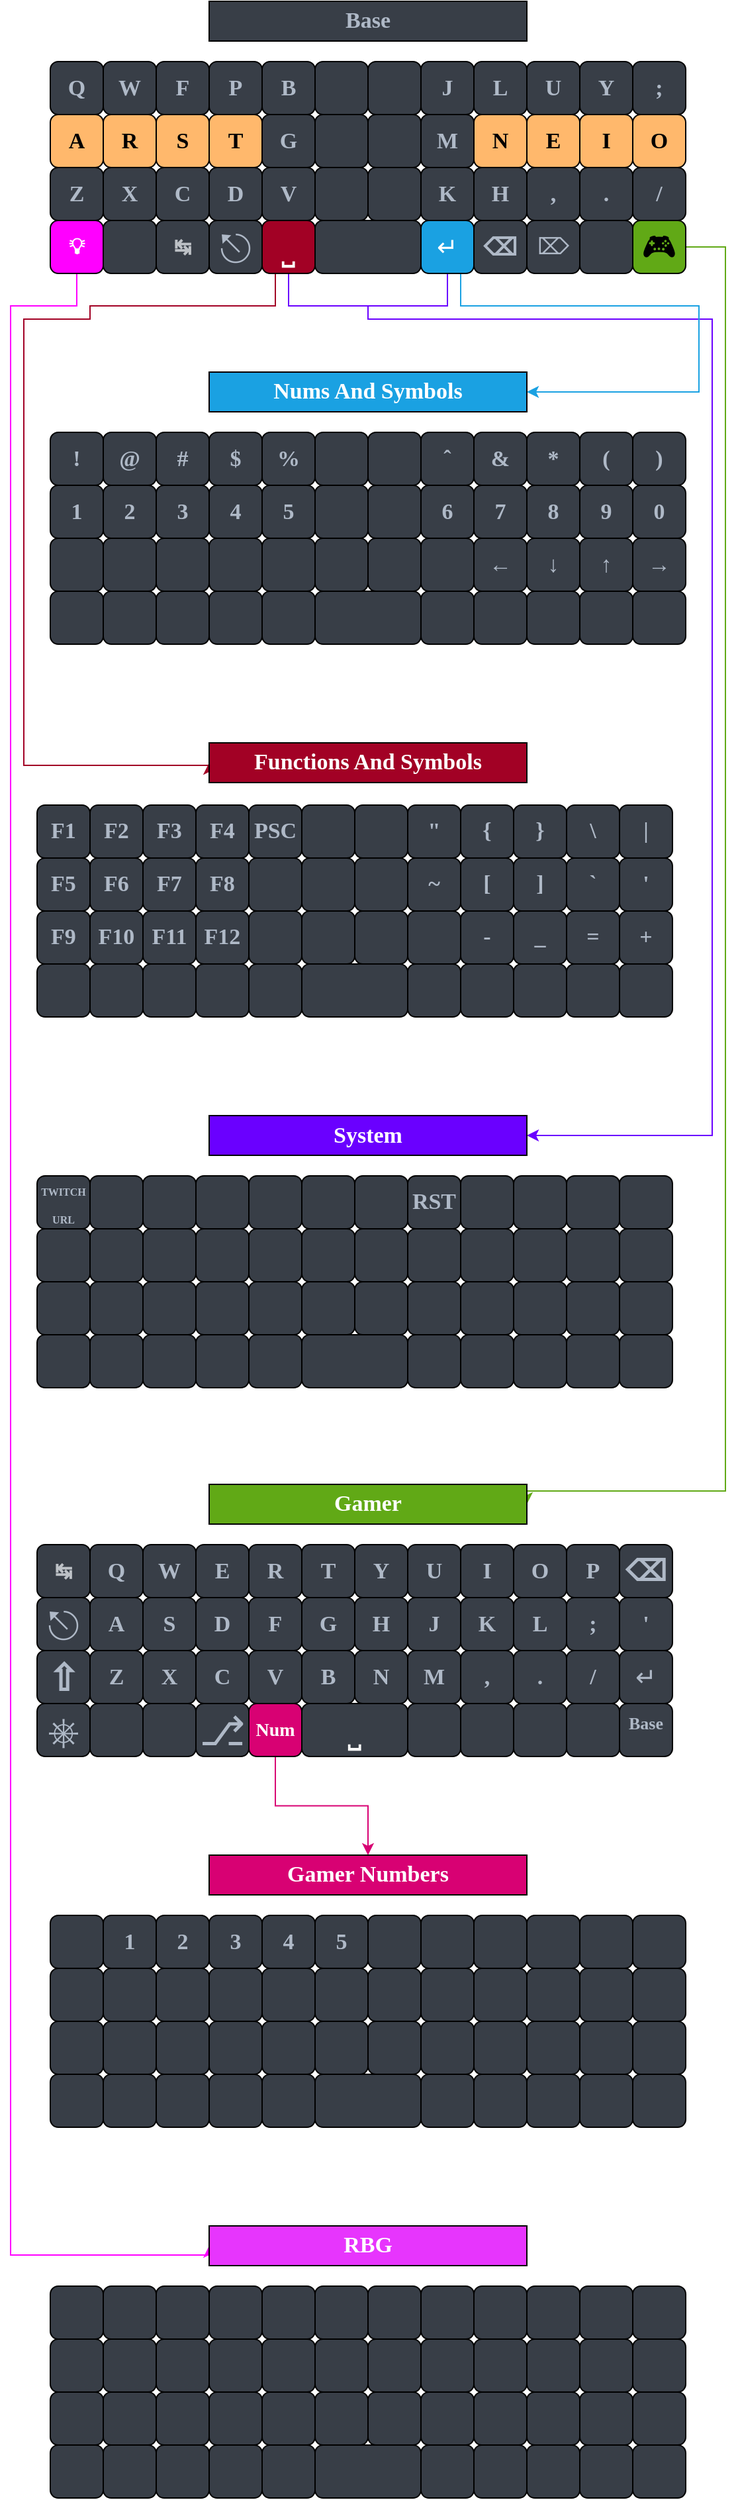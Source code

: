 <mxfile version="20.8.3" type="device"><diagram id="-IlJ7oHDDxPX7P2kjHj3" name="Page-1"><mxGraphModel dx="310" dy="617" grid="1" gridSize="10" guides="1" tooltips="1" connect="1" arrows="1" fold="1" page="0" pageScale="1" pageWidth="827" pageHeight="1169" math="0" shadow="0"><root><mxCell id="0"/><mxCell id="1" parent="0"/><mxCell id="qOO70KsoDbuKheBEqoZG-251" style="edgeStyle=orthogonalEdgeStyle;rounded=1;orthogonalLoop=1;jettySize=auto;html=1;exitX=0;exitY=1;exitDx=0;exitDy=0;entryX=0;entryY=0.5;entryDx=0;entryDy=0;fontFamily=Verdana;fontSize=14;fontColor=#61A92F;strokeColor=#61A92F;" parent="1" target="qOO70KsoDbuKheBEqoZG-187" edge="1"><mxGeometry relative="1" as="geometry"><Array as="points"><mxPoint x="70" y="561"/><mxPoint x="70" y="915"/></Array><mxPoint x="285.505" y="561.142" as="sourcePoint"/></mxGeometry></mxCell><mxCell id="qOO70KsoDbuKheBEqoZG-289" style="edgeStyle=orthogonalEdgeStyle;rounded=1;orthogonalLoop=1;jettySize=auto;html=1;exitX=0.5;exitY=1;exitDx=0;exitDy=0;entryX=0;entryY=0.5;entryDx=0;entryDy=0;fontFamily=Verdana;fontSize=11;fontColor=#383E47;strokeColor=#D70B72;" parent="1" target="qOO70KsoDbuKheBEqoZG-288" edge="1"><mxGeometry relative="1" as="geometry"><Array as="points"><mxPoint x="50" y="582"/><mxPoint x="50" y="1235"/></Array><mxPoint x="348" y="582.321" as="sourcePoint"/></mxGeometry></mxCell><mxCell id="qOO70KsoDbuKheBEqoZG-249" style="edgeStyle=orthogonalEdgeStyle;rounded=1;orthogonalLoop=1;jettySize=auto;html=1;exitX=1;exitY=0.5;exitDx=0;exitDy=0;entryX=1;entryY=0.5;entryDx=0;entryDy=0;fontFamily=Verdana;fontSize=14;fontColor=#9933FF;strokeColor=#6906F9;" parent="1" target="qOO70KsoDbuKheBEqoZG-230" edge="1"><mxGeometry relative="1" as="geometry"><Array as="points"><mxPoint x="730" y="310"/><mxPoint x="730" y="1515"/></Array><mxPoint x="660" y="310.0" as="sourcePoint"/></mxGeometry></mxCell><mxCell id="QowjiHadcx3YLq0oORDB-1" value="Q" style="whiteSpace=wrap;html=1;aspect=fixed;fontSize=17;fontFamily=Verdana;fontStyle=1;fontColor=#AFB9C7;fillColor=#383E47;rounded=1;" vertex="1" parent="1"><mxGeometry x="840" y="95.5" width="40" height="40" as="geometry"/></mxCell><mxCell id="QowjiHadcx3YLq0oORDB-2" value="W" style="whiteSpace=wrap;html=1;aspect=fixed;fontSize=17;fontFamily=Verdana;fontStyle=1;fontColor=#AFB9C7;fillColor=#383E47;rounded=1;" vertex="1" parent="1"><mxGeometry x="880" y="95.5" width="40" height="40" as="geometry"/></mxCell><mxCell id="QowjiHadcx3YLq0oORDB-3" value="F" style="whiteSpace=wrap;html=1;aspect=fixed;fontSize=17;fontFamily=Verdana;fontStyle=1;fontColor=#AFB9C7;fillColor=#383E47;rounded=1;" vertex="1" parent="1"><mxGeometry x="920" y="95.5" width="40" height="40" as="geometry"/></mxCell><mxCell id="QowjiHadcx3YLq0oORDB-4" value="P" style="whiteSpace=wrap;html=1;aspect=fixed;fontSize=17;fontFamily=Verdana;fontStyle=1;fontColor=#AFB9C7;fillColor=#383E47;rounded=1;" vertex="1" parent="1"><mxGeometry x="960" y="95.5" width="40" height="40" as="geometry"/></mxCell><mxCell id="QowjiHadcx3YLq0oORDB-5" value="B" style="whiteSpace=wrap;html=1;aspect=fixed;fontSize=17;fontFamily=Verdana;fontStyle=1;fontColor=#AFB9C7;fillColor=#383E47;rounded=1;" vertex="1" parent="1"><mxGeometry x="1000" y="95.5" width="40" height="40" as="geometry"/></mxCell><mxCell id="QowjiHadcx3YLq0oORDB-6" value="A" style="whiteSpace=wrap;html=1;aspect=fixed;fontSize=17;fontFamily=Verdana;fontStyle=1;fontColor=#000000;fillColor=#ffb86c;rounded=1;" vertex="1" parent="1"><mxGeometry x="840" y="135.5" width="40" height="40" as="geometry"/></mxCell><mxCell id="QowjiHadcx3YLq0oORDB-7" value="R" style="whiteSpace=wrap;html=1;aspect=fixed;fontSize=17;fontFamily=Verdana;fontStyle=1;fontColor=#000000;fillColor=#ffb86c;rounded=1;" vertex="1" parent="1"><mxGeometry x="880" y="135.5" width="40" height="40" as="geometry"/></mxCell><mxCell id="QowjiHadcx3YLq0oORDB-8" value="S" style="whiteSpace=wrap;html=1;aspect=fixed;fontSize=17;fontFamily=Verdana;fontStyle=1;fontColor=#000000;fillColor=#ffb86c;rounded=1;" vertex="1" parent="1"><mxGeometry x="920" y="135.5" width="40" height="40" as="geometry"/></mxCell><mxCell id="QowjiHadcx3YLq0oORDB-9" value="T" style="whiteSpace=wrap;html=1;aspect=fixed;fontSize=17;fontFamily=Verdana;fontStyle=1;fontColor=#000000;fillColor=#ffb86c;rounded=1;" vertex="1" parent="1"><mxGeometry x="960" y="135.5" width="40" height="40" as="geometry"/></mxCell><mxCell id="QowjiHadcx3YLq0oORDB-10" value="G" style="whiteSpace=wrap;html=1;aspect=fixed;fontSize=17;fontFamily=Verdana;fontStyle=1;fontColor=#AFB9C7;fillColor=#383E47;rounded=1;" vertex="1" parent="1"><mxGeometry x="1000" y="135.5" width="40" height="40" as="geometry"/></mxCell><mxCell id="QowjiHadcx3YLq0oORDB-52" style="edgeStyle=orthogonalEdgeStyle;rounded=0;orthogonalLoop=1;jettySize=auto;html=1;entryX=0.5;entryY=0.5;entryDx=0;entryDy=0;entryPerimeter=0;" edge="1" parent="1" source="QowjiHadcx3YLq0oORDB-11" target="QowjiHadcx3YLq0oORDB-13"><mxGeometry relative="1" as="geometry"/></mxCell><mxCell id="QowjiHadcx3YLq0oORDB-11" value="Z" style="whiteSpace=wrap;html=1;aspect=fixed;fontSize=17;fontFamily=Verdana;fontStyle=1;fontColor=#AFB9C7;fillColor=#383E47;rounded=1;" vertex="1" parent="1"><mxGeometry x="840" y="175.5" width="40" height="40" as="geometry"/></mxCell><mxCell id="QowjiHadcx3YLq0oORDB-12" value="X" style="whiteSpace=wrap;html=1;aspect=fixed;fontSize=17;fontFamily=Verdana;fontStyle=1;fontColor=#AFB9C7;fillColor=#383E47;rounded=1;" vertex="1" parent="1"><mxGeometry x="880" y="175.5" width="40" height="40" as="geometry"/></mxCell><mxCell id="QowjiHadcx3YLq0oORDB-13" value="C" style="whiteSpace=wrap;html=1;aspect=fixed;fontSize=17;fontFamily=Verdana;fontStyle=1;fontColor=#AFB9C7;fillColor=#383E47;rounded=1;" vertex="1" parent="1"><mxGeometry x="920" y="175.5" width="40" height="40" as="geometry"/></mxCell><mxCell id="QowjiHadcx3YLq0oORDB-14" value="D" style="whiteSpace=wrap;html=1;aspect=fixed;fontSize=17;fontFamily=Verdana;fontStyle=1;fontColor=#AFB9C7;fillColor=#383E47;rounded=1;" vertex="1" parent="1"><mxGeometry x="960" y="175.5" width="40" height="40" as="geometry"/></mxCell><mxCell id="QowjiHadcx3YLq0oORDB-15" value="V" style="whiteSpace=wrap;html=1;aspect=fixed;fontSize=17;fontFamily=Verdana;fontStyle=1;fontColor=#AFB9C7;fillColor=#383E47;rounded=1;" vertex="1" parent="1"><mxGeometry x="1000" y="175.5" width="40" height="40" as="geometry"/></mxCell><mxCell id="QowjiHadcx3YLq0oORDB-33" style="edgeStyle=orthogonalEdgeStyle;rounded=1;orthogonalLoop=1;jettySize=auto;html=1;exitX=0.5;exitY=1;exitDx=0;exitDy=0;entryX=0;entryY=0.5;entryDx=0;entryDy=0;fontFamily=Verdana;fontSize=14;fontColor=#6906F9;strokeColor=#7F00FF;" edge="1" parent="1" source="QowjiHadcx3YLq0oORDB-34"><mxGeometry relative="1" as="geometry"><mxPoint x="1310" y="340" as="targetPoint"/></mxGeometry></mxCell><mxCell id="QowjiHadcx3YLq0oORDB-35" style="edgeStyle=orthogonalEdgeStyle;rounded=1;orthogonalLoop=1;jettySize=auto;html=1;exitX=0.5;exitY=1;exitDx=0;exitDy=0;entryX=0;entryY=0.5;entryDx=0;entryDy=0;fontFamily=Verdana;fontSize=14;fontColor=#6906F9;strokeColor=#7F00FF;" edge="1" parent="1" source="QowjiHadcx3YLq0oORDB-36"><mxGeometry relative="1" as="geometry"><mxPoint x="1310" y="340" as="targetPoint"/></mxGeometry></mxCell><mxCell id="QowjiHadcx3YLq0oORDB-37" value="&lt;b style=&quot;border-color: var(--border-color);&quot;&gt;Base&lt;/b&gt;" style="rounded=0;whiteSpace=wrap;html=1;fontFamily=Verdana;fontSize=17;fontColor=#AFB9C7;fillColor=#383E47;" vertex="1" parent="1"><mxGeometry x="960" y="50" width="240" height="30" as="geometry"/></mxCell><mxCell id="QowjiHadcx3YLq0oORDB-41" value="" style="whiteSpace=wrap;html=1;aspect=fixed;fontSize=17;fontFamily=Verdana;fontStyle=1;fontColor=#AFB9C7;fillColor=#383E47;rounded=1;" vertex="1" parent="1"><mxGeometry x="1040" y="95.5" width="40" height="40" as="geometry"/></mxCell><mxCell id="QowjiHadcx3YLq0oORDB-42" value="" style="whiteSpace=wrap;html=1;aspect=fixed;fontSize=17;fontFamily=Verdana;fontStyle=1;fontColor=#AFB9C7;fillColor=#383E47;rounded=1;" vertex="1" parent="1"><mxGeometry x="1080" y="95.5" width="40" height="40" as="geometry"/></mxCell><mxCell id="QowjiHadcx3YLq0oORDB-43" value="" style="whiteSpace=wrap;html=1;aspect=fixed;fontSize=17;fontFamily=Verdana;fontStyle=1;fontColor=#AFB9C7;fillColor=#383E47;rounded=1;" vertex="1" parent="1"><mxGeometry x="1040" y="135.5" width="40" height="40" as="geometry"/></mxCell><mxCell id="QowjiHadcx3YLq0oORDB-44" value="" style="whiteSpace=wrap;html=1;aspect=fixed;fontSize=17;fontFamily=Verdana;fontStyle=1;fontColor=#AFB9C7;fillColor=#383E47;rounded=1;" vertex="1" parent="1"><mxGeometry x="1080" y="135.5" width="40" height="40" as="geometry"/></mxCell><mxCell id="QowjiHadcx3YLq0oORDB-45" value="" style="whiteSpace=wrap;html=1;aspect=fixed;fontSize=17;fontFamily=Verdana;fontStyle=1;fontColor=#AFB9C7;fillColor=#383E47;rounded=1;" vertex="1" parent="1"><mxGeometry x="1040" y="175.5" width="40" height="40" as="geometry"/></mxCell><mxCell id="QowjiHadcx3YLq0oORDB-46" value="" style="whiteSpace=wrap;html=1;aspect=fixed;fontSize=17;fontFamily=Verdana;fontStyle=1;fontColor=#AFB9C7;fillColor=#383E47;rounded=1;" vertex="1" parent="1"><mxGeometry x="1080" y="175.5" width="40" height="40" as="geometry"/></mxCell><mxCell id="QowjiHadcx3YLq0oORDB-51" value="" style="rounded=1;whiteSpace=wrap;html=1;fillColor=#383e47;" vertex="1" parent="1"><mxGeometry x="1040" y="215.5" width="80" height="40" as="geometry"/></mxCell><mxCell id="QowjiHadcx3YLq0oORDB-595" style="edgeStyle=orthogonalEdgeStyle;rounded=0;orthogonalLoop=1;jettySize=auto;html=1;entryX=0;entryY=0.5;entryDx=0;entryDy=0;strokeColor=#ff00ff;fontFamily=Verdana;fontSize=17;fontColor=#FFFFFF;endArrow=classic;endFill=1;" edge="1" parent="1" source="QowjiHadcx3YLq0oORDB-58" target="QowjiHadcx3YLq0oORDB-560"><mxGeometry relative="1" as="geometry"><Array as="points"><mxPoint x="860" y="280"/><mxPoint x="810" y="280"/><mxPoint x="810" y="1752"/></Array></mxGeometry></mxCell><mxCell id="QowjiHadcx3YLq0oORDB-58" value="💡" style="whiteSpace=wrap;html=1;aspect=fixed;fontSize=17;fontFamily=Verdana;fontStyle=1;fontColor=#FFFFFF;fillColor=#FF00FF;rounded=1;" vertex="1" parent="1"><mxGeometry x="840" y="215.5" width="40" height="40" as="geometry"/></mxCell><mxCell id="QowjiHadcx3YLq0oORDB-59" value="" style="whiteSpace=wrap;html=1;aspect=fixed;fontSize=17;fontFamily=Verdana;fontStyle=1;fontColor=#AFB9C7;fillColor=#383E47;rounded=1;" vertex="1" parent="1"><mxGeometry x="880" y="215.5" width="40" height="40" as="geometry"/></mxCell><mxCell id="QowjiHadcx3YLq0oORDB-60" value="&lt;b style=&quot;color: rgb(189, 193, 198); font-family: arial, sans-serif; font-size: 16px; text-align: left; background-color: rgb(56, 62, 71);&quot;&gt;↹&lt;/b&gt;" style="whiteSpace=wrap;html=1;aspect=fixed;fontSize=17;fontFamily=Verdana;fontStyle=1;fontColor=#AFB9C7;fillColor=#383E47;rounded=1;" vertex="1" parent="1"><mxGeometry x="920" y="215.5" width="40" height="40" as="geometry"/></mxCell><mxCell id="QowjiHadcx3YLq0oORDB-61" value="&lt;span style=&quot;font-family: &amp;quot;Segoe UI Symbol&amp;quot;, &amp;quot;Apple Symbols&amp;quot;, &amp;quot;Segoe UI Emoji&amp;quot;, &amp;quot;Apple Color Emoji&amp;quot;, &amp;quot;Noto Color Emoji&amp;quot;; font-size: 30px; font-weight: 400; text-align: start; background-color: rgb(56, 62, 71);&quot;&gt;⎋&lt;/span&gt;" style="whiteSpace=wrap;html=1;aspect=fixed;fontSize=17;fontFamily=Verdana;fontStyle=1;fontColor=#AFB9C7;fillColor=#383E47;rounded=1;" vertex="1" parent="1"><mxGeometry x="960" y="215.5" width="40" height="40" as="geometry"/></mxCell><mxCell id="QowjiHadcx3YLq0oORDB-484" style="edgeStyle=orthogonalEdgeStyle;rounded=0;orthogonalLoop=1;jettySize=auto;html=1;fontFamily=Verdana;fontSize=17;fontColor=#ffffff;entryX=0;entryY=0.5;entryDx=0;entryDy=0;fillColor=#f5f5f5;strokeColor=#a20125;exitX=0.25;exitY=1;exitDx=0;exitDy=0;" edge="1" parent="1" source="QowjiHadcx3YLq0oORDB-62" target="QowjiHadcx3YLq0oORDB-350"><mxGeometry relative="1" as="geometry"><mxPoint x="1020" y="300" as="targetPoint"/><Array as="points"><mxPoint x="1010" y="280"/><mxPoint x="870" y="280"/><mxPoint x="870" y="290"/><mxPoint x="820" y="290"/><mxPoint x="820" y="627"/></Array></mxGeometry></mxCell><mxCell id="QowjiHadcx3YLq0oORDB-537" style="edgeStyle=orthogonalEdgeStyle;rounded=0;orthogonalLoop=1;jettySize=auto;html=1;exitX=0.5;exitY=1;exitDx=0;exitDy=0;strokeColor=#6a00ff;fontFamily=Verdana;fontSize=17;fontColor=#FFFFFF;entryX=1;entryY=0.5;entryDx=0;entryDy=0;" edge="1" parent="1" source="QowjiHadcx3YLq0oORDB-62" target="QowjiHadcx3YLq0oORDB-501"><mxGeometry relative="1" as="geometry"><mxPoint x="1080" y="300.0" as="targetPoint"/><Array as="points"><mxPoint x="1020" y="280"/><mxPoint x="1080" y="280"/><mxPoint x="1080" y="290"/><mxPoint x="1340" y="290"/><mxPoint x="1340" y="907"/></Array></mxGeometry></mxCell><mxCell id="QowjiHadcx3YLq0oORDB-62" value="&lt;span style=&quot;font-family: &amp;quot;Source Sans Pro&amp;quot;, Roboto, &amp;quot;San Francisco&amp;quot;, &amp;quot;Segoe UI&amp;quot;, sans-serif; font-weight: 400;&quot;&gt;&lt;font style=&quot;font-size: 26px;&quot;&gt;⎵&lt;/font&gt;&lt;/span&gt;" style="whiteSpace=wrap;html=1;aspect=fixed;fontSize=17;fontFamily=Verdana;fontStyle=1;fontColor=#FFFFFF;fillColor=#a20125;rounded=1;" vertex="1" parent="1"><mxGeometry x="1000" y="215.5" width="40" height="40" as="geometry"/></mxCell><mxCell id="QowjiHadcx3YLq0oORDB-63" value="J" style="whiteSpace=wrap;html=1;aspect=fixed;fontSize=17;fontFamily=Verdana;fontStyle=1;fontColor=#AFB9C7;fillColor=#383E47;rounded=1;" vertex="1" parent="1"><mxGeometry x="1120" y="95.5" width="40" height="40" as="geometry"/></mxCell><mxCell id="QowjiHadcx3YLq0oORDB-64" value="L" style="whiteSpace=wrap;html=1;aspect=fixed;fontSize=17;fontFamily=Verdana;fontStyle=1;fontColor=#AFB9C7;fillColor=#383E47;rounded=1;" vertex="1" parent="1"><mxGeometry x="1160" y="95.5" width="40" height="40" as="geometry"/></mxCell><mxCell id="QowjiHadcx3YLq0oORDB-65" value="U" style="whiteSpace=wrap;html=1;aspect=fixed;fontSize=17;fontFamily=Verdana;fontStyle=1;fontColor=#AFB9C7;fillColor=#383E47;rounded=1;" vertex="1" parent="1"><mxGeometry x="1200" y="95.5" width="40" height="40" as="geometry"/></mxCell><mxCell id="QowjiHadcx3YLq0oORDB-66" value="Y" style="whiteSpace=wrap;html=1;aspect=fixed;fontSize=17;fontFamily=Verdana;fontStyle=1;fontColor=#AFB9C7;fillColor=#383E47;rounded=1;" vertex="1" parent="1"><mxGeometry x="1240" y="95.5" width="40" height="40" as="geometry"/></mxCell><mxCell id="QowjiHadcx3YLq0oORDB-67" value=";" style="whiteSpace=wrap;html=1;aspect=fixed;fontSize=17;fontFamily=Verdana;fontStyle=1;fontColor=#AFB9C7;fillColor=#383E47;rounded=1;" vertex="1" parent="1"><mxGeometry x="1280" y="95.5" width="40" height="40" as="geometry"/></mxCell><mxCell id="QowjiHadcx3YLq0oORDB-68" value="M" style="whiteSpace=wrap;html=1;aspect=fixed;fontSize=17;fontFamily=Verdana;fontStyle=1;fontColor=#AFB9C7;fillColor=#383E47;rounded=1;" vertex="1" parent="1"><mxGeometry x="1120" y="135.5" width="40" height="40" as="geometry"/></mxCell><mxCell id="QowjiHadcx3YLq0oORDB-69" value="N" style="whiteSpace=wrap;html=1;aspect=fixed;fontSize=17;fontFamily=Verdana;fontStyle=1;fontColor=#000000;fillColor=#ffb86c;rounded=1;" vertex="1" parent="1"><mxGeometry x="1160" y="135.5" width="40" height="40" as="geometry"/></mxCell><mxCell id="QowjiHadcx3YLq0oORDB-70" value="E" style="whiteSpace=wrap;html=1;aspect=fixed;fontSize=17;fontFamily=Verdana;fontStyle=1;fontColor=#000000;fillColor=#ffb86c;rounded=1;" vertex="1" parent="1"><mxGeometry x="1200" y="135.5" width="40" height="40" as="geometry"/></mxCell><mxCell id="QowjiHadcx3YLq0oORDB-71" value="I" style="whiteSpace=wrap;html=1;aspect=fixed;fontSize=17;fontFamily=Verdana;fontStyle=1;fontColor=#000000;fillColor=#ffb86c;rounded=1;" vertex="1" parent="1"><mxGeometry x="1240" y="135.5" width="40" height="40" as="geometry"/></mxCell><mxCell id="QowjiHadcx3YLq0oORDB-72" value="O" style="whiteSpace=wrap;html=1;aspect=fixed;fontSize=17;fontFamily=Verdana;fontStyle=1;fontColor=#000000;fillColor=#ffb86c;rounded=1;" vertex="1" parent="1"><mxGeometry x="1280" y="135.5" width="40" height="40" as="geometry"/></mxCell><mxCell id="QowjiHadcx3YLq0oORDB-73" style="edgeStyle=orthogonalEdgeStyle;rounded=0;orthogonalLoop=1;jettySize=auto;html=1;entryX=0.5;entryY=0.5;entryDx=0;entryDy=0;entryPerimeter=0;" edge="1" parent="1" source="QowjiHadcx3YLq0oORDB-74" target="QowjiHadcx3YLq0oORDB-76"><mxGeometry relative="1" as="geometry"/></mxCell><mxCell id="QowjiHadcx3YLq0oORDB-74" value="K" style="whiteSpace=wrap;html=1;aspect=fixed;fontSize=17;fontFamily=Verdana;fontStyle=1;fontColor=#AFB9C7;fillColor=#383E47;rounded=1;" vertex="1" parent="1"><mxGeometry x="1120" y="175.5" width="40" height="40" as="geometry"/></mxCell><mxCell id="QowjiHadcx3YLq0oORDB-75" value="H" style="whiteSpace=wrap;html=1;aspect=fixed;fontSize=17;fontFamily=Verdana;fontStyle=1;fontColor=#AFB9C7;fillColor=#383E47;rounded=1;" vertex="1" parent="1"><mxGeometry x="1160" y="175.5" width="40" height="40" as="geometry"/></mxCell><mxCell id="QowjiHadcx3YLq0oORDB-76" value="," style="whiteSpace=wrap;html=1;aspect=fixed;fontSize=17;fontFamily=Verdana;fontStyle=1;fontColor=#AFB9C7;fillColor=#383E47;rounded=1;" vertex="1" parent="1"><mxGeometry x="1200" y="175.5" width="40" height="40" as="geometry"/></mxCell><mxCell id="QowjiHadcx3YLq0oORDB-77" value="." style="whiteSpace=wrap;html=1;aspect=fixed;fontSize=17;fontFamily=Verdana;fontStyle=1;fontColor=#AFB9C7;fillColor=#383E47;rounded=1;" vertex="1" parent="1"><mxGeometry x="1240" y="175.5" width="40" height="40" as="geometry"/></mxCell><mxCell id="QowjiHadcx3YLq0oORDB-78" value="/" style="whiteSpace=wrap;html=1;aspect=fixed;fontSize=17;fontFamily=Verdana;fontStyle=1;fontColor=#AFB9C7;fillColor=#383E47;rounded=1;" vertex="1" parent="1"><mxGeometry x="1280" y="175.5" width="40" height="40" as="geometry"/></mxCell><mxCell id="QowjiHadcx3YLq0oORDB-536" style="edgeStyle=orthogonalEdgeStyle;rounded=0;orthogonalLoop=1;jettySize=auto;html=1;entryX=1;entryY=0.5;entryDx=0;entryDy=0;strokeColor=#1aa1e2;fontFamily=Verdana;fontSize=17;fontColor=#FFFFFF;" edge="1" parent="1" source="QowjiHadcx3YLq0oORDB-79" target="QowjiHadcx3YLq0oORDB-250"><mxGeometry relative="1" as="geometry"><Array as="points"><mxPoint x="1150" y="280"/><mxPoint x="1330" y="280"/><mxPoint x="1330" y="345"/></Array></mxGeometry></mxCell><mxCell id="QowjiHadcx3YLq0oORDB-538" style="edgeStyle=orthogonalEdgeStyle;rounded=0;orthogonalLoop=1;jettySize=auto;html=1;strokeColor=none;fontFamily=Verdana;fontSize=17;fontColor=#FFFFFF;endArrow=none;endFill=0;" edge="1" parent="1" source="QowjiHadcx3YLq0oORDB-79"><mxGeometry relative="1" as="geometry"><mxPoint x="1110" y="300" as="targetPoint"/></mxGeometry></mxCell><mxCell id="QowjiHadcx3YLq0oORDB-539" style="edgeStyle=orthogonalEdgeStyle;rounded=0;orthogonalLoop=1;jettySize=auto;html=1;strokeColor=#6a00ff;fontFamily=Verdana;fontSize=17;fontColor=#FFFFFF;endArrow=none;endFill=0;" edge="1" parent="1" source="QowjiHadcx3YLq0oORDB-79"><mxGeometry relative="1" as="geometry"><mxPoint x="1080" y="290.0" as="targetPoint"/><Array as="points"><mxPoint x="1140" y="280"/><mxPoint x="1080" y="280"/></Array></mxGeometry></mxCell><mxCell id="QowjiHadcx3YLq0oORDB-79" value="&lt;span style=&quot;font-family: &amp;quot;segoe ui emoji&amp;quot;, &amp;quot;apple color emoji&amp;quot;, &amp;quot;noto color emoji&amp;quot;; font-weight: 400; background-color: rgb(26, 161, 226);&quot;&gt;&lt;font style=&quot;font-size: 19px;&quot;&gt;↵&lt;/font&gt;&lt;/span&gt;" style="whiteSpace=wrap;html=1;aspect=fixed;fontSize=17;fontFamily=Verdana;fontStyle=1;fontColor=#FFFFFF;fillColor=#1aa1e2;rounded=1;" vertex="1" parent="1"><mxGeometry x="1120" y="215.5" width="40" height="40" as="geometry"/></mxCell><mxCell id="QowjiHadcx3YLq0oORDB-80" value="&lt;span style=&quot;font-family: &amp;quot;segoe ui emoji&amp;quot;, &amp;quot;apple color emoji&amp;quot;, &amp;quot;noto color emoji&amp;quot;;&quot;&gt;&lt;font style=&quot;font-size: 18px;&quot;&gt;⌫&lt;/font&gt;&lt;/span&gt;" style="whiteSpace=wrap;html=1;aspect=fixed;fontSize=17;fontFamily=Verdana;fontStyle=1;fontColor=#AFB9C7;fillColor=#383E47;rounded=1;" vertex="1" parent="1"><mxGeometry x="1160" y="215.5" width="40" height="40" as="geometry"/></mxCell><mxCell id="QowjiHadcx3YLq0oORDB-81" value="&lt;span style=&quot;font-family: &amp;quot;segoe ui emoji&amp;quot;, &amp;quot;apple color emoji&amp;quot;, &amp;quot;noto color emoji&amp;quot;; font-weight: 400; font-size: 17px;&quot;&gt;&lt;font style=&quot;font-size: 17px;&quot;&gt;⌦&lt;/font&gt;&lt;/span&gt;" style="whiteSpace=wrap;html=1;aspect=fixed;fontSize=17;fontFamily=Verdana;fontStyle=1;fontColor=#AFB9C7;fillColor=#383E47;rounded=1;" vertex="1" parent="1"><mxGeometry x="1200" y="215.5" width="40" height="40" as="geometry"/></mxCell><mxCell id="QowjiHadcx3YLq0oORDB-82" value="" style="whiteSpace=wrap;html=1;aspect=fixed;fontSize=17;fontFamily=Verdana;fontStyle=1;fontColor=#AFB9C7;fillColor=#383E47;rounded=1;" vertex="1" parent="1"><mxGeometry x="1240" y="215.5" width="40" height="40" as="geometry"/></mxCell><mxCell id="QowjiHadcx3YLq0oORDB-541" style="edgeStyle=orthogonalEdgeStyle;rounded=0;orthogonalLoop=1;jettySize=auto;html=1;entryX=1;entryY=0.5;entryDx=0;entryDy=0;strokeColor=#61a916;fontFamily=Verdana;fontSize=17;fontColor=#FFFFFF;endArrow=classic;endFill=1;" edge="1" parent="1" source="QowjiHadcx3YLq0oORDB-83" target="QowjiHadcx3YLq0oORDB-400"><mxGeometry relative="1" as="geometry"><Array as="points"><mxPoint x="1350" y="236"/><mxPoint x="1350" y="1175"/></Array></mxGeometry></mxCell><mxCell id="QowjiHadcx3YLq0oORDB-83" value="&lt;span style=&quot;color: rgb(0, 0, 0); font-family: Roboto, sans-serif; font-size: 24px; font-weight: 400;&quot;&gt;🎮&lt;/span&gt;" style="whiteSpace=wrap;html=1;aspect=fixed;fontSize=17;fontFamily=Verdana;fontStyle=1;fontColor=#AFB9C7;fillColor=#61a916;rounded=1;" vertex="1" parent="1"><mxGeometry x="1280" y="215.5" width="40" height="40" as="geometry"/></mxCell><mxCell id="QowjiHadcx3YLq0oORDB-234" value="!" style="whiteSpace=wrap;html=1;aspect=fixed;fontSize=17;fontFamily=Verdana;fontStyle=1;fontColor=#AFB9C7;fillColor=#383E47;rounded=1;" vertex="1" parent="1"><mxGeometry x="840" y="375.5" width="40" height="40" as="geometry"/></mxCell><mxCell id="QowjiHadcx3YLq0oORDB-235" value="@" style="whiteSpace=wrap;html=1;aspect=fixed;fontSize=17;fontFamily=Verdana;fontStyle=1;fontColor=#AFB9C7;fillColor=#383E47;rounded=1;" vertex="1" parent="1"><mxGeometry x="880" y="375.5" width="40" height="40" as="geometry"/></mxCell><mxCell id="QowjiHadcx3YLq0oORDB-236" value="#" style="whiteSpace=wrap;html=1;aspect=fixed;fontSize=17;fontFamily=Verdana;fontStyle=1;fontColor=#AFB9C7;fillColor=#383E47;rounded=1;" vertex="1" parent="1"><mxGeometry x="920" y="375.5" width="40" height="40" as="geometry"/></mxCell><mxCell id="QowjiHadcx3YLq0oORDB-237" value="$" style="whiteSpace=wrap;html=1;aspect=fixed;fontSize=17;fontFamily=Verdana;fontStyle=1;fontColor=#AFB9C7;fillColor=#383E47;rounded=1;" vertex="1" parent="1"><mxGeometry x="960" y="375.5" width="40" height="40" as="geometry"/></mxCell><mxCell id="QowjiHadcx3YLq0oORDB-238" value="%" style="whiteSpace=wrap;html=1;aspect=fixed;fontSize=17;fontFamily=Verdana;fontStyle=1;fontColor=#AFB9C7;fillColor=#383E47;rounded=1;" vertex="1" parent="1"><mxGeometry x="1000" y="375.5" width="40" height="40" as="geometry"/></mxCell><mxCell id="QowjiHadcx3YLq0oORDB-239" value="1" style="whiteSpace=wrap;html=1;aspect=fixed;fontSize=17;fontFamily=Verdana;fontStyle=1;fontColor=#AFB9C7;fillColor=#383E47;rounded=1;" vertex="1" parent="1"><mxGeometry x="840" y="415.5" width="40" height="40" as="geometry"/></mxCell><mxCell id="QowjiHadcx3YLq0oORDB-240" value="2" style="whiteSpace=wrap;html=1;aspect=fixed;fontSize=17;fontFamily=Verdana;fontStyle=1;fontColor=#AFB9C7;fillColor=#383E47;rounded=1;" vertex="1" parent="1"><mxGeometry x="880" y="415.5" width="40" height="40" as="geometry"/></mxCell><mxCell id="QowjiHadcx3YLq0oORDB-241" value="3" style="whiteSpace=wrap;html=1;aspect=fixed;fontSize=17;fontFamily=Verdana;fontStyle=1;fontColor=#AFB9C7;fillColor=#383E47;rounded=1;" vertex="1" parent="1"><mxGeometry x="920" y="415.5" width="40" height="40" as="geometry"/></mxCell><mxCell id="QowjiHadcx3YLq0oORDB-242" value="4" style="whiteSpace=wrap;html=1;aspect=fixed;fontSize=17;fontFamily=Verdana;fontStyle=1;fontColor=#AFB9C7;fillColor=#383E47;rounded=1;" vertex="1" parent="1"><mxGeometry x="960" y="415.5" width="40" height="40" as="geometry"/></mxCell><mxCell id="QowjiHadcx3YLq0oORDB-243" value="5" style="whiteSpace=wrap;html=1;aspect=fixed;fontSize=17;fontFamily=Verdana;fontStyle=1;fontColor=#AFB9C7;fillColor=#383E47;rounded=1;" vertex="1" parent="1"><mxGeometry x="1000" y="415.5" width="40" height="40" as="geometry"/></mxCell><mxCell id="QowjiHadcx3YLq0oORDB-244" style="edgeStyle=orthogonalEdgeStyle;rounded=0;orthogonalLoop=1;jettySize=auto;html=1;entryX=0.5;entryY=0.5;entryDx=0;entryDy=0;entryPerimeter=0;" edge="1" parent="1" source="QowjiHadcx3YLq0oORDB-245" target="QowjiHadcx3YLq0oORDB-247"><mxGeometry relative="1" as="geometry"/></mxCell><mxCell id="QowjiHadcx3YLq0oORDB-245" value="" style="whiteSpace=wrap;html=1;aspect=fixed;fontSize=17;fontFamily=Verdana;fontStyle=1;fontColor=#AFB9C7;fillColor=#383E47;rounded=1;" vertex="1" parent="1"><mxGeometry x="840" y="455.5" width="40" height="40" as="geometry"/></mxCell><mxCell id="QowjiHadcx3YLq0oORDB-246" value="" style="whiteSpace=wrap;html=1;aspect=fixed;fontSize=17;fontFamily=Verdana;fontStyle=1;fontColor=#AFB9C7;fillColor=#383E47;rounded=1;" vertex="1" parent="1"><mxGeometry x="880" y="455.5" width="40" height="40" as="geometry"/></mxCell><mxCell id="QowjiHadcx3YLq0oORDB-247" value="" style="whiteSpace=wrap;html=1;aspect=fixed;fontSize=17;fontFamily=Verdana;fontStyle=1;fontColor=#AFB9C7;fillColor=#383E47;rounded=1;" vertex="1" parent="1"><mxGeometry x="920" y="455.5" width="40" height="40" as="geometry"/></mxCell><mxCell id="QowjiHadcx3YLq0oORDB-248" value="" style="whiteSpace=wrap;html=1;aspect=fixed;fontSize=17;fontFamily=Verdana;fontStyle=1;fontColor=#AFB9C7;fillColor=#383E47;rounded=1;" vertex="1" parent="1"><mxGeometry x="960" y="455.5" width="40" height="40" as="geometry"/></mxCell><mxCell id="QowjiHadcx3YLq0oORDB-249" value="" style="whiteSpace=wrap;html=1;aspect=fixed;fontSize=17;fontFamily=Verdana;fontStyle=1;fontColor=#AFB9C7;fillColor=#383E47;rounded=1;" vertex="1" parent="1"><mxGeometry x="1000" y="455.5" width="40" height="40" as="geometry"/></mxCell><mxCell id="QowjiHadcx3YLq0oORDB-250" value="&lt;span&gt;Nums And Symbols&lt;br&gt;&lt;/span&gt;" style="rounded=0;whiteSpace=wrap;html=1;fontFamily=Verdana;fontSize=17;fontColor=#ffffff;fillColor=#1aa1e2;fontStyle=1" vertex="1" parent="1"><mxGeometry x="960" y="330" width="240" height="30" as="geometry"/></mxCell><mxCell id="QowjiHadcx3YLq0oORDB-251" value="" style="whiteSpace=wrap;html=1;aspect=fixed;fontSize=17;fontFamily=Verdana;fontStyle=1;fontColor=#AFB9C7;fillColor=#383E47;rounded=1;" vertex="1" parent="1"><mxGeometry x="1040" y="375.5" width="40" height="40" as="geometry"/></mxCell><mxCell id="QowjiHadcx3YLq0oORDB-252" value="" style="whiteSpace=wrap;html=1;aspect=fixed;fontSize=17;fontFamily=Verdana;fontStyle=1;fontColor=#AFB9C7;fillColor=#383E47;rounded=1;" vertex="1" parent="1"><mxGeometry x="1080" y="375.5" width="40" height="40" as="geometry"/></mxCell><mxCell id="QowjiHadcx3YLq0oORDB-253" value="" style="whiteSpace=wrap;html=1;aspect=fixed;fontSize=17;fontFamily=Verdana;fontStyle=1;fontColor=#AFB9C7;fillColor=#383E47;rounded=1;" vertex="1" parent="1"><mxGeometry x="1040" y="415.5" width="40" height="40" as="geometry"/></mxCell><mxCell id="QowjiHadcx3YLq0oORDB-254" value="" style="whiteSpace=wrap;html=1;aspect=fixed;fontSize=17;fontFamily=Verdana;fontStyle=1;fontColor=#AFB9C7;fillColor=#383E47;rounded=1;" vertex="1" parent="1"><mxGeometry x="1080" y="415.5" width="40" height="40" as="geometry"/></mxCell><mxCell id="QowjiHadcx3YLq0oORDB-255" value="" style="whiteSpace=wrap;html=1;aspect=fixed;fontSize=17;fontFamily=Verdana;fontStyle=1;fontColor=#AFB9C7;fillColor=#383E47;rounded=1;" vertex="1" parent="1"><mxGeometry x="1040" y="455.5" width="40" height="40" as="geometry"/></mxCell><mxCell id="QowjiHadcx3YLq0oORDB-256" value="" style="whiteSpace=wrap;html=1;aspect=fixed;fontSize=17;fontFamily=Verdana;fontStyle=1;fontColor=#AFB9C7;fillColor=#383E47;rounded=1;" vertex="1" parent="1"><mxGeometry x="1080" y="455.5" width="40" height="40" as="geometry"/></mxCell><mxCell id="QowjiHadcx3YLq0oORDB-257" value="" style="rounded=1;whiteSpace=wrap;html=1;fillColor=#383e47;" vertex="1" parent="1"><mxGeometry x="1040" y="495.5" width="80" height="40" as="geometry"/></mxCell><mxCell id="QowjiHadcx3YLq0oORDB-258" value="" style="whiteSpace=wrap;html=1;aspect=fixed;fontSize=17;fontFamily=Verdana;fontStyle=1;fontColor=#AFB9C7;fillColor=#383E47;rounded=1;" vertex="1" parent="1"><mxGeometry x="840" y="495.5" width="40" height="40" as="geometry"/></mxCell><mxCell id="QowjiHadcx3YLq0oORDB-259" value="" style="whiteSpace=wrap;html=1;aspect=fixed;fontSize=17;fontFamily=Verdana;fontStyle=1;fontColor=#AFB9C7;fillColor=#383E47;rounded=1;" vertex="1" parent="1"><mxGeometry x="880" y="495.5" width="40" height="40" as="geometry"/></mxCell><mxCell id="QowjiHadcx3YLq0oORDB-260" value="" style="whiteSpace=wrap;html=1;aspect=fixed;fontSize=17;fontFamily=Verdana;fontStyle=1;fontColor=#AFB9C7;fillColor=#383E47;rounded=1;" vertex="1" parent="1"><mxGeometry x="920" y="495.5" width="40" height="40" as="geometry"/></mxCell><mxCell id="QowjiHadcx3YLq0oORDB-261" value="" style="whiteSpace=wrap;html=1;aspect=fixed;fontSize=17;fontFamily=Verdana;fontStyle=1;fontColor=#AFB9C7;fillColor=#383E47;rounded=1;" vertex="1" parent="1"><mxGeometry x="960" y="495.5" width="40" height="40" as="geometry"/></mxCell><mxCell id="QowjiHadcx3YLq0oORDB-262" value="" style="whiteSpace=wrap;html=1;aspect=fixed;fontSize=17;fontFamily=Verdana;fontStyle=1;fontColor=#FFFFFF;fillColor=#383e47;rounded=1;" vertex="1" parent="1"><mxGeometry x="1000" y="495.5" width="40" height="40" as="geometry"/></mxCell><mxCell id="QowjiHadcx3YLq0oORDB-263" value="ˆ" style="whiteSpace=wrap;html=1;aspect=fixed;fontSize=17;fontFamily=Verdana;fontStyle=1;fontColor=#AFB9C7;fillColor=#383E47;rounded=1;" vertex="1" parent="1"><mxGeometry x="1120" y="375.5" width="40" height="40" as="geometry"/></mxCell><mxCell id="QowjiHadcx3YLq0oORDB-264" value="&amp;amp;" style="whiteSpace=wrap;html=1;aspect=fixed;fontSize=17;fontFamily=Verdana;fontStyle=1;fontColor=#AFB9C7;fillColor=#383E47;rounded=1;" vertex="1" parent="1"><mxGeometry x="1160" y="375.5" width="40" height="40" as="geometry"/></mxCell><mxCell id="QowjiHadcx3YLq0oORDB-265" value="*" style="whiteSpace=wrap;html=1;aspect=fixed;fontSize=17;fontFamily=Verdana;fontStyle=1;fontColor=#AFB9C7;fillColor=#383E47;rounded=1;" vertex="1" parent="1"><mxGeometry x="1200" y="375.5" width="40" height="40" as="geometry"/></mxCell><mxCell id="QowjiHadcx3YLq0oORDB-266" value="(" style="whiteSpace=wrap;html=1;aspect=fixed;fontSize=17;fontFamily=Verdana;fontStyle=1;fontColor=#AFB9C7;fillColor=#383E47;rounded=1;" vertex="1" parent="1"><mxGeometry x="1240" y="375.5" width="40" height="40" as="geometry"/></mxCell><mxCell id="QowjiHadcx3YLq0oORDB-267" value=")" style="whiteSpace=wrap;html=1;aspect=fixed;fontSize=17;fontFamily=Verdana;fontStyle=1;fontColor=#AFB9C7;fillColor=#383E47;rounded=1;" vertex="1" parent="1"><mxGeometry x="1280" y="375.5" width="40" height="40" as="geometry"/></mxCell><mxCell id="QowjiHadcx3YLq0oORDB-268" value="6" style="whiteSpace=wrap;html=1;aspect=fixed;fontSize=17;fontFamily=Verdana;fontStyle=1;fontColor=#AFB9C7;fillColor=#383E47;rounded=1;" vertex="1" parent="1"><mxGeometry x="1120" y="415.5" width="40" height="40" as="geometry"/></mxCell><mxCell id="QowjiHadcx3YLq0oORDB-269" value="7" style="whiteSpace=wrap;html=1;aspect=fixed;fontSize=17;fontFamily=Verdana;fontStyle=1;fontColor=#AFB9C7;fillColor=#383E47;rounded=1;" vertex="1" parent="1"><mxGeometry x="1160" y="415.5" width="40" height="40" as="geometry"/></mxCell><mxCell id="QowjiHadcx3YLq0oORDB-270" value="8" style="whiteSpace=wrap;html=1;aspect=fixed;fontSize=17;fontFamily=Verdana;fontStyle=1;fontColor=#AFB9C7;fillColor=#383E47;rounded=1;" vertex="1" parent="1"><mxGeometry x="1200" y="415.5" width="40" height="40" as="geometry"/></mxCell><mxCell id="QowjiHadcx3YLq0oORDB-271" value="9" style="whiteSpace=wrap;html=1;aspect=fixed;fontSize=17;fontFamily=Verdana;fontStyle=1;fontColor=#AFB9C7;fillColor=#383E47;rounded=1;" vertex="1" parent="1"><mxGeometry x="1240" y="415.5" width="40" height="40" as="geometry"/></mxCell><mxCell id="QowjiHadcx3YLq0oORDB-272" value="0" style="whiteSpace=wrap;html=1;aspect=fixed;fontSize=17;fontFamily=Verdana;fontStyle=1;fontColor=#AFB9C7;fillColor=#383E47;rounded=1;" vertex="1" parent="1"><mxGeometry x="1280" y="415.5" width="40" height="40" as="geometry"/></mxCell><mxCell id="QowjiHadcx3YLq0oORDB-273" style="edgeStyle=orthogonalEdgeStyle;rounded=0;orthogonalLoop=1;jettySize=auto;html=1;entryX=0.5;entryY=0.5;entryDx=0;entryDy=0;entryPerimeter=0;" edge="1" parent="1" source="QowjiHadcx3YLq0oORDB-274" target="QowjiHadcx3YLq0oORDB-276"><mxGeometry relative="1" as="geometry"/></mxCell><mxCell id="QowjiHadcx3YLq0oORDB-274" value="" style="whiteSpace=wrap;html=1;aspect=fixed;fontSize=17;fontFamily=Verdana;fontStyle=1;fontColor=#AFB9C7;fillColor=#383E47;rounded=1;" vertex="1" parent="1"><mxGeometry x="1120" y="455.5" width="40" height="40" as="geometry"/></mxCell><mxCell id="QowjiHadcx3YLq0oORDB-275" value="←" style="whiteSpace=wrap;html=1;aspect=fixed;fontSize=17;fontFamily=Verdana;fontStyle=1;fontColor=#AFB9C7;fillColor=#383E47;rounded=1;" vertex="1" parent="1"><mxGeometry x="1160" y="455.5" width="40" height="40" as="geometry"/></mxCell><mxCell id="QowjiHadcx3YLq0oORDB-276" value="↓" style="whiteSpace=wrap;html=1;aspect=fixed;fontSize=17;fontFamily=Verdana;fontStyle=1;fontColor=#AFB9C7;fillColor=#383E47;rounded=1;" vertex="1" parent="1"><mxGeometry x="1200" y="455.5" width="40" height="40" as="geometry"/></mxCell><mxCell id="QowjiHadcx3YLq0oORDB-277" value="↑" style="whiteSpace=wrap;html=1;aspect=fixed;fontSize=17;fontFamily=Verdana;fontStyle=1;fontColor=#AFB9C7;fillColor=#383E47;rounded=1;" vertex="1" parent="1"><mxGeometry x="1240" y="455.5" width="40" height="40" as="geometry"/></mxCell><mxCell id="QowjiHadcx3YLq0oORDB-278" value="→" style="whiteSpace=wrap;html=1;aspect=fixed;fontSize=17;fontFamily=Verdana;fontStyle=1;fontColor=#AFB9C7;fillColor=#383E47;rounded=1;" vertex="1" parent="1"><mxGeometry x="1280" y="455.5" width="40" height="40" as="geometry"/></mxCell><mxCell id="QowjiHadcx3YLq0oORDB-279" value="" style="whiteSpace=wrap;html=1;aspect=fixed;fontSize=17;fontFamily=Verdana;fontStyle=1;fontColor=#AFB9C7;fillColor=#383E47;rounded=1;" vertex="1" parent="1"><mxGeometry x="1120" y="495.5" width="40" height="40" as="geometry"/></mxCell><mxCell id="QowjiHadcx3YLq0oORDB-280" value="" style="whiteSpace=wrap;html=1;aspect=fixed;fontSize=17;fontFamily=Verdana;fontStyle=1;fontColor=#AFB9C7;fillColor=#383E47;rounded=1;" vertex="1" parent="1"><mxGeometry x="1160" y="495.5" width="40" height="40" as="geometry"/></mxCell><mxCell id="QowjiHadcx3YLq0oORDB-281" value="" style="whiteSpace=wrap;html=1;aspect=fixed;fontSize=17;fontFamily=Verdana;fontStyle=1;fontColor=#AFB9C7;fillColor=#383E47;rounded=1;" vertex="1" parent="1"><mxGeometry x="1200" y="495.5" width="40" height="40" as="geometry"/></mxCell><mxCell id="QowjiHadcx3YLq0oORDB-282" value="" style="whiteSpace=wrap;html=1;aspect=fixed;fontSize=17;fontFamily=Verdana;fontStyle=1;fontColor=#AFB9C7;fillColor=#383E47;rounded=1;" vertex="1" parent="1"><mxGeometry x="1240" y="495.5" width="40" height="40" as="geometry"/></mxCell><mxCell id="QowjiHadcx3YLq0oORDB-283" value="" style="whiteSpace=wrap;html=1;aspect=fixed;fontSize=17;fontFamily=Verdana;fontStyle=1;fontColor=#AFB9C7;fillColor=#383E47;rounded=1;" vertex="1" parent="1"><mxGeometry x="1280" y="495.5" width="40" height="40" as="geometry"/></mxCell><mxCell id="QowjiHadcx3YLq0oORDB-334" value="F1" style="whiteSpace=wrap;html=1;aspect=fixed;fontSize=17;fontFamily=Verdana;fontStyle=1;fontColor=#AFB9C7;fillColor=#383E47;rounded=1;" vertex="1" parent="1"><mxGeometry x="830" y="657" width="40" height="40" as="geometry"/></mxCell><mxCell id="QowjiHadcx3YLq0oORDB-335" value="F2" style="whiteSpace=wrap;html=1;aspect=fixed;fontSize=17;fontFamily=Verdana;fontStyle=1;fontColor=#AFB9C7;fillColor=#383E47;rounded=1;" vertex="1" parent="1"><mxGeometry x="870" y="657" width="40" height="40" as="geometry"/></mxCell><mxCell id="QowjiHadcx3YLq0oORDB-336" value="F3" style="whiteSpace=wrap;html=1;aspect=fixed;fontSize=17;fontFamily=Verdana;fontStyle=1;fontColor=#AFB9C7;fillColor=#383E47;rounded=1;" vertex="1" parent="1"><mxGeometry x="910" y="657" width="40" height="40" as="geometry"/></mxCell><mxCell id="QowjiHadcx3YLq0oORDB-337" value="F4" style="whiteSpace=wrap;html=1;aspect=fixed;fontSize=17;fontFamily=Verdana;fontStyle=1;fontColor=#AFB9C7;fillColor=#383E47;rounded=1;" vertex="1" parent="1"><mxGeometry x="950" y="657" width="40" height="40" as="geometry"/></mxCell><mxCell id="QowjiHadcx3YLq0oORDB-338" value="PSC" style="whiteSpace=wrap;html=1;aspect=fixed;fontSize=17;fontFamily=Verdana;fontStyle=1;fontColor=#AFB9C7;fillColor=#383E47;rounded=1;" vertex="1" parent="1"><mxGeometry x="990" y="657" width="40" height="40" as="geometry"/></mxCell><mxCell id="QowjiHadcx3YLq0oORDB-339" value="F5" style="whiteSpace=wrap;html=1;aspect=fixed;fontSize=17;fontFamily=Verdana;fontStyle=1;fontColor=#AFB9C7;fillColor=#383E47;rounded=1;" vertex="1" parent="1"><mxGeometry x="830" y="697" width="40" height="40" as="geometry"/></mxCell><mxCell id="QowjiHadcx3YLq0oORDB-340" value="F6" style="whiteSpace=wrap;html=1;aspect=fixed;fontSize=17;fontFamily=Verdana;fontStyle=1;fontColor=#AFB9C7;fillColor=#383E47;rounded=1;" vertex="1" parent="1"><mxGeometry x="870" y="697" width="40" height="40" as="geometry"/></mxCell><mxCell id="QowjiHadcx3YLq0oORDB-341" value="F7" style="whiteSpace=wrap;html=1;aspect=fixed;fontSize=17;fontFamily=Verdana;fontStyle=1;fontColor=#AFB9C7;fillColor=#383E47;rounded=1;" vertex="1" parent="1"><mxGeometry x="910" y="697" width="40" height="40" as="geometry"/></mxCell><mxCell id="QowjiHadcx3YLq0oORDB-342" value="F8" style="whiteSpace=wrap;html=1;aspect=fixed;fontSize=17;fontFamily=Verdana;fontStyle=1;fontColor=#AFB9C7;fillColor=#383E47;rounded=1;" vertex="1" parent="1"><mxGeometry x="950" y="697" width="40" height="40" as="geometry"/></mxCell><mxCell id="QowjiHadcx3YLq0oORDB-343" value="" style="whiteSpace=wrap;html=1;aspect=fixed;fontSize=17;fontFamily=Verdana;fontStyle=1;fontColor=#AFB9C7;fillColor=#383E47;rounded=1;" vertex="1" parent="1"><mxGeometry x="990" y="697" width="40" height="40" as="geometry"/></mxCell><mxCell id="QowjiHadcx3YLq0oORDB-344" style="edgeStyle=orthogonalEdgeStyle;rounded=0;orthogonalLoop=1;jettySize=auto;html=1;entryX=0.5;entryY=0.5;entryDx=0;entryDy=0;entryPerimeter=0;" edge="1" parent="1" source="QowjiHadcx3YLq0oORDB-345" target="QowjiHadcx3YLq0oORDB-347"><mxGeometry relative="1" as="geometry"/></mxCell><mxCell id="QowjiHadcx3YLq0oORDB-345" value="F9" style="whiteSpace=wrap;html=1;aspect=fixed;fontSize=17;fontFamily=Verdana;fontStyle=1;fontColor=#AFB9C7;fillColor=#383E47;rounded=1;" vertex="1" parent="1"><mxGeometry x="830" y="737" width="40" height="40" as="geometry"/></mxCell><mxCell id="QowjiHadcx3YLq0oORDB-346" value="F10" style="whiteSpace=wrap;html=1;aspect=fixed;fontSize=17;fontFamily=Verdana;fontStyle=1;fontColor=#AFB9C7;fillColor=#383E47;rounded=1;" vertex="1" parent="1"><mxGeometry x="870" y="737" width="40" height="40" as="geometry"/></mxCell><mxCell id="QowjiHadcx3YLq0oORDB-347" value="F11" style="whiteSpace=wrap;html=1;aspect=fixed;fontSize=17;fontFamily=Verdana;fontStyle=1;fontColor=#AFB9C7;fillColor=#383E47;rounded=1;" vertex="1" parent="1"><mxGeometry x="910" y="737" width="40" height="40" as="geometry"/></mxCell><mxCell id="QowjiHadcx3YLq0oORDB-348" value="F12" style="whiteSpace=wrap;html=1;aspect=fixed;fontSize=17;fontFamily=Verdana;fontStyle=1;fontColor=#AFB9C7;fillColor=#383E47;rounded=1;" vertex="1" parent="1"><mxGeometry x="950" y="737" width="40" height="40" as="geometry"/></mxCell><mxCell id="QowjiHadcx3YLq0oORDB-349" value="" style="whiteSpace=wrap;html=1;aspect=fixed;fontSize=17;fontFamily=Verdana;fontStyle=1;fontColor=#AFB9C7;fillColor=#383E47;rounded=1;" vertex="1" parent="1"><mxGeometry x="990" y="737" width="40" height="40" as="geometry"/></mxCell><mxCell id="QowjiHadcx3YLq0oORDB-350" value="&lt;span&gt;Functions And Symbols&lt;/span&gt;" style="rounded=0;whiteSpace=wrap;html=1;fontFamily=Verdana;fontSize=17;fontColor=#ffffff;fillColor=#a20125;fontStyle=1" vertex="1" parent="1"><mxGeometry x="960" y="610" width="240" height="30" as="geometry"/></mxCell><mxCell id="QowjiHadcx3YLq0oORDB-351" value="" style="whiteSpace=wrap;html=1;aspect=fixed;fontSize=17;fontFamily=Verdana;fontStyle=1;fontColor=#AFB9C7;fillColor=#383E47;rounded=1;" vertex="1" parent="1"><mxGeometry x="1030" y="657" width="40" height="40" as="geometry"/></mxCell><mxCell id="QowjiHadcx3YLq0oORDB-352" value="" style="whiteSpace=wrap;html=1;aspect=fixed;fontSize=17;fontFamily=Verdana;fontStyle=1;fontColor=#AFB9C7;fillColor=#383E47;rounded=1;" vertex="1" parent="1"><mxGeometry x="1070" y="657" width="40" height="40" as="geometry"/></mxCell><mxCell id="QowjiHadcx3YLq0oORDB-353" value="" style="whiteSpace=wrap;html=1;aspect=fixed;fontSize=17;fontFamily=Verdana;fontStyle=1;fontColor=#AFB9C7;fillColor=#383E47;rounded=1;" vertex="1" parent="1"><mxGeometry x="1030" y="697" width="40" height="40" as="geometry"/></mxCell><mxCell id="QowjiHadcx3YLq0oORDB-354" value="" style="whiteSpace=wrap;html=1;aspect=fixed;fontSize=17;fontFamily=Verdana;fontStyle=1;fontColor=#AFB9C7;fillColor=#383E47;rounded=1;" vertex="1" parent="1"><mxGeometry x="1070" y="697" width="40" height="40" as="geometry"/></mxCell><mxCell id="QowjiHadcx3YLq0oORDB-355" value="" style="whiteSpace=wrap;html=1;aspect=fixed;fontSize=17;fontFamily=Verdana;fontStyle=1;fontColor=#AFB9C7;fillColor=#383E47;rounded=1;" vertex="1" parent="1"><mxGeometry x="1030" y="737" width="40" height="40" as="geometry"/></mxCell><mxCell id="QowjiHadcx3YLq0oORDB-356" value="" style="whiteSpace=wrap;html=1;aspect=fixed;fontSize=17;fontFamily=Verdana;fontStyle=1;fontColor=#AFB9C7;fillColor=#383E47;rounded=1;" vertex="1" parent="1"><mxGeometry x="1070" y="737" width="40" height="40" as="geometry"/></mxCell><mxCell id="QowjiHadcx3YLq0oORDB-357" value="" style="rounded=1;whiteSpace=wrap;html=1;fillColor=#383e47;" vertex="1" parent="1"><mxGeometry x="1030" y="777" width="80" height="40" as="geometry"/></mxCell><mxCell id="QowjiHadcx3YLq0oORDB-358" value="" style="whiteSpace=wrap;html=1;aspect=fixed;fontSize=17;fontFamily=Verdana;fontStyle=1;fontColor=#AFB9C7;fillColor=#383E47;rounded=1;" vertex="1" parent="1"><mxGeometry x="830" y="777" width="40" height="40" as="geometry"/></mxCell><mxCell id="QowjiHadcx3YLq0oORDB-359" value="" style="whiteSpace=wrap;html=1;aspect=fixed;fontSize=17;fontFamily=Verdana;fontStyle=1;fontColor=#AFB9C7;fillColor=#383E47;rounded=1;" vertex="1" parent="1"><mxGeometry x="870" y="777" width="40" height="40" as="geometry"/></mxCell><mxCell id="QowjiHadcx3YLq0oORDB-360" value="" style="whiteSpace=wrap;html=1;aspect=fixed;fontSize=17;fontFamily=Verdana;fontStyle=1;fontColor=#AFB9C7;fillColor=#383E47;rounded=1;" vertex="1" parent="1"><mxGeometry x="910" y="777" width="40" height="40" as="geometry"/></mxCell><mxCell id="QowjiHadcx3YLq0oORDB-361" value="" style="whiteSpace=wrap;html=1;aspect=fixed;fontSize=17;fontFamily=Verdana;fontStyle=1;fontColor=#AFB9C7;fillColor=#383E47;rounded=1;" vertex="1" parent="1"><mxGeometry x="950" y="777" width="40" height="40" as="geometry"/></mxCell><mxCell id="QowjiHadcx3YLq0oORDB-362" value="" style="whiteSpace=wrap;html=1;aspect=fixed;fontSize=17;fontFamily=Verdana;fontStyle=1;fontColor=#FFFFFF;fillColor=#383e47;rounded=1;" vertex="1" parent="1"><mxGeometry x="990" y="777" width="40" height="40" as="geometry"/></mxCell><mxCell id="QowjiHadcx3YLq0oORDB-363" value="&quot;" style="whiteSpace=wrap;html=1;aspect=fixed;fontSize=17;fontFamily=Verdana;fontStyle=1;fontColor=#AFB9C7;fillColor=#383E47;rounded=1;" vertex="1" parent="1"><mxGeometry x="1110" y="657" width="40" height="40" as="geometry"/></mxCell><mxCell id="QowjiHadcx3YLq0oORDB-364" value="{" style="whiteSpace=wrap;html=1;aspect=fixed;fontSize=17;fontFamily=Verdana;fontStyle=1;fontColor=#AFB9C7;fillColor=#383E47;rounded=1;" vertex="1" parent="1"><mxGeometry x="1150" y="657" width="40" height="40" as="geometry"/></mxCell><mxCell id="QowjiHadcx3YLq0oORDB-365" value="}" style="whiteSpace=wrap;html=1;aspect=fixed;fontSize=17;fontFamily=Verdana;fontStyle=1;fontColor=#AFB9C7;fillColor=#383E47;rounded=1;" vertex="1" parent="1"><mxGeometry x="1190" y="657" width="40" height="40" as="geometry"/></mxCell><mxCell id="QowjiHadcx3YLq0oORDB-366" value="\" style="whiteSpace=wrap;html=1;aspect=fixed;fontSize=17;fontFamily=Verdana;fontStyle=1;fontColor=#AFB9C7;fillColor=#383E47;rounded=1;" vertex="1" parent="1"><mxGeometry x="1230" y="657" width="40" height="40" as="geometry"/></mxCell><mxCell id="QowjiHadcx3YLq0oORDB-367" value="|" style="whiteSpace=wrap;html=1;aspect=fixed;fontSize=17;fontFamily=Verdana;fontStyle=1;fontColor=#AFB9C7;fillColor=#383E47;rounded=1;" vertex="1" parent="1"><mxGeometry x="1270" y="657" width="40" height="40" as="geometry"/></mxCell><mxCell id="QowjiHadcx3YLq0oORDB-368" value="~" style="whiteSpace=wrap;html=1;aspect=fixed;fontSize=17;fontFamily=Verdana;fontStyle=1;fontColor=#AFB9C7;fillColor=#383E47;rounded=1;" vertex="1" parent="1"><mxGeometry x="1110" y="697" width="40" height="40" as="geometry"/></mxCell><mxCell id="QowjiHadcx3YLq0oORDB-369" value="[" style="whiteSpace=wrap;html=1;aspect=fixed;fontSize=17;fontFamily=Verdana;fontStyle=1;fontColor=#AFB9C7;fillColor=#383E47;rounded=1;" vertex="1" parent="1"><mxGeometry x="1150" y="697" width="40" height="40" as="geometry"/></mxCell><mxCell id="QowjiHadcx3YLq0oORDB-370" value="]" style="whiteSpace=wrap;html=1;aspect=fixed;fontSize=17;fontFamily=Verdana;fontStyle=1;fontColor=#AFB9C7;fillColor=#383E47;rounded=1;" vertex="1" parent="1"><mxGeometry x="1190" y="697" width="40" height="40" as="geometry"/></mxCell><mxCell id="QowjiHadcx3YLq0oORDB-371" value="`" style="whiteSpace=wrap;html=1;aspect=fixed;fontSize=17;fontFamily=Verdana;fontStyle=1;fontColor=#AFB9C7;fillColor=#383E47;rounded=1;" vertex="1" parent="1"><mxGeometry x="1230" y="697" width="40" height="40" as="geometry"/></mxCell><mxCell id="QowjiHadcx3YLq0oORDB-372" value="'" style="whiteSpace=wrap;html=1;aspect=fixed;fontSize=17;fontFamily=Verdana;fontStyle=1;fontColor=#AFB9C7;fillColor=#383E47;rounded=1;" vertex="1" parent="1"><mxGeometry x="1270" y="697" width="40" height="40" as="geometry"/></mxCell><mxCell id="QowjiHadcx3YLq0oORDB-373" style="edgeStyle=orthogonalEdgeStyle;rounded=0;orthogonalLoop=1;jettySize=auto;html=1;entryX=0.5;entryY=0.5;entryDx=0;entryDy=0;entryPerimeter=0;" edge="1" parent="1" source="QowjiHadcx3YLq0oORDB-374" target="QowjiHadcx3YLq0oORDB-376"><mxGeometry relative="1" as="geometry"/></mxCell><mxCell id="QowjiHadcx3YLq0oORDB-374" value="" style="whiteSpace=wrap;html=1;aspect=fixed;fontSize=17;fontFamily=Verdana;fontStyle=1;fontColor=#AFB9C7;fillColor=#383E47;rounded=1;" vertex="1" parent="1"><mxGeometry x="1110" y="737" width="40" height="40" as="geometry"/></mxCell><mxCell id="QowjiHadcx3YLq0oORDB-375" value="-" style="whiteSpace=wrap;html=1;aspect=fixed;fontSize=17;fontFamily=Verdana;fontStyle=1;fontColor=#AFB9C7;fillColor=#383E47;rounded=1;" vertex="1" parent="1"><mxGeometry x="1150" y="737" width="40" height="40" as="geometry"/></mxCell><mxCell id="QowjiHadcx3YLq0oORDB-376" value="_" style="whiteSpace=wrap;html=1;aspect=fixed;fontSize=17;fontFamily=Verdana;fontStyle=1;fontColor=#AFB9C7;fillColor=#383E47;rounded=1;" vertex="1" parent="1"><mxGeometry x="1190" y="737" width="40" height="40" as="geometry"/></mxCell><mxCell id="QowjiHadcx3YLq0oORDB-377" value="=" style="whiteSpace=wrap;html=1;aspect=fixed;fontSize=17;fontFamily=Verdana;fontStyle=1;fontColor=#AFB9C7;fillColor=#383E47;rounded=1;" vertex="1" parent="1"><mxGeometry x="1230" y="737" width="40" height="40" as="geometry"/></mxCell><mxCell id="QowjiHadcx3YLq0oORDB-378" value="+" style="whiteSpace=wrap;html=1;aspect=fixed;fontSize=17;fontFamily=Verdana;fontStyle=1;fontColor=#AFB9C7;fillColor=#383E47;rounded=1;" vertex="1" parent="1"><mxGeometry x="1270" y="737" width="40" height="40" as="geometry"/></mxCell><mxCell id="QowjiHadcx3YLq0oORDB-379" value="" style="whiteSpace=wrap;html=1;aspect=fixed;fontSize=17;fontFamily=Verdana;fontStyle=1;fontColor=#AFB9C7;fillColor=#383E47;rounded=1;" vertex="1" parent="1"><mxGeometry x="1110" y="777" width="40" height="40" as="geometry"/></mxCell><mxCell id="QowjiHadcx3YLq0oORDB-380" value="" style="whiteSpace=wrap;html=1;aspect=fixed;fontSize=17;fontFamily=Verdana;fontStyle=1;fontColor=#AFB9C7;fillColor=#383E47;rounded=1;" vertex="1" parent="1"><mxGeometry x="1150" y="777" width="40" height="40" as="geometry"/></mxCell><mxCell id="QowjiHadcx3YLq0oORDB-381" value="" style="whiteSpace=wrap;html=1;aspect=fixed;fontSize=17;fontFamily=Verdana;fontStyle=1;fontColor=#AFB9C7;fillColor=#383E47;rounded=1;" vertex="1" parent="1"><mxGeometry x="1190" y="777" width="40" height="40" as="geometry"/></mxCell><mxCell id="QowjiHadcx3YLq0oORDB-382" value="" style="whiteSpace=wrap;html=1;aspect=fixed;fontSize=17;fontFamily=Verdana;fontStyle=1;fontColor=#AFB9C7;fillColor=#383E47;rounded=1;" vertex="1" parent="1"><mxGeometry x="1230" y="777" width="40" height="40" as="geometry"/></mxCell><mxCell id="QowjiHadcx3YLq0oORDB-383" value="" style="whiteSpace=wrap;html=1;aspect=fixed;fontSize=17;fontFamily=Verdana;fontStyle=1;fontColor=#AFB9C7;fillColor=#383E47;rounded=1;" vertex="1" parent="1"><mxGeometry x="1270" y="777" width="40" height="40" as="geometry"/></mxCell><mxCell id="QowjiHadcx3YLq0oORDB-384" value="&lt;b style=&quot;border-color: var(--border-color); color: rgb(189, 193, 198); font-family: arial, sans-serif; font-size: 16px; text-align: left; background-color: rgb(56, 62, 71);&quot;&gt;↹&lt;/b&gt;" style="whiteSpace=wrap;html=1;aspect=fixed;fontSize=17;fontFamily=Verdana;fontStyle=1;fontColor=#AFB9C7;fillColor=#383E47;rounded=1;" vertex="1" parent="1"><mxGeometry x="830" y="1215.5" width="40" height="40" as="geometry"/></mxCell><mxCell id="QowjiHadcx3YLq0oORDB-385" value="Q" style="whiteSpace=wrap;html=1;aspect=fixed;fontSize=17;fontFamily=Verdana;fontStyle=1;fontColor=#AFB9C7;fillColor=#383E47;rounded=1;" vertex="1" parent="1"><mxGeometry x="870" y="1215.5" width="40" height="40" as="geometry"/></mxCell><mxCell id="QowjiHadcx3YLq0oORDB-386" value="W" style="whiteSpace=wrap;html=1;aspect=fixed;fontSize=17;fontFamily=Verdana;fontStyle=1;fontColor=#AFB9C7;fillColor=#383E47;rounded=1;" vertex="1" parent="1"><mxGeometry x="910" y="1215.5" width="40" height="40" as="geometry"/></mxCell><mxCell id="QowjiHadcx3YLq0oORDB-387" value="E" style="whiteSpace=wrap;html=1;aspect=fixed;fontSize=17;fontFamily=Verdana;fontStyle=1;fontColor=#AFB9C7;fillColor=#383E47;rounded=1;" vertex="1" parent="1"><mxGeometry x="950" y="1215.5" width="40" height="40" as="geometry"/></mxCell><mxCell id="QowjiHadcx3YLq0oORDB-388" value="R" style="whiteSpace=wrap;html=1;aspect=fixed;fontSize=17;fontFamily=Verdana;fontStyle=1;fontColor=#AFB9C7;fillColor=#383E47;rounded=1;" vertex="1" parent="1"><mxGeometry x="990" y="1215.5" width="40" height="40" as="geometry"/></mxCell><mxCell id="QowjiHadcx3YLq0oORDB-389" value="&lt;span style=&quot;font-family: &amp;quot;Segoe UI Symbol&amp;quot;, &amp;quot;Apple Symbols&amp;quot;, &amp;quot;Segoe UI Emoji&amp;quot;, &amp;quot;Apple Color Emoji&amp;quot;, &amp;quot;Noto Color Emoji&amp;quot;; font-size: 30px; font-weight: 400; text-align: start; background-color: rgb(56, 62, 71);&quot;&gt;⎋&lt;/span&gt;" style="whiteSpace=wrap;html=1;aspect=fixed;fontSize=17;fontFamily=Verdana;fontStyle=1;fontColor=#AFB9C7;fillColor=#383E47;rounded=1;" vertex="1" parent="1"><mxGeometry x="830" y="1255.5" width="40" height="40" as="geometry"/></mxCell><mxCell id="QowjiHadcx3YLq0oORDB-390" value="A" style="whiteSpace=wrap;html=1;aspect=fixed;fontSize=17;fontFamily=Verdana;fontStyle=1;fontColor=#AFB9C7;fillColor=#383E47;rounded=1;" vertex="1" parent="1"><mxGeometry x="870" y="1255.5" width="40" height="40" as="geometry"/></mxCell><mxCell id="QowjiHadcx3YLq0oORDB-391" value="S" style="whiteSpace=wrap;html=1;aspect=fixed;fontSize=17;fontFamily=Verdana;fontStyle=1;fontColor=#AFB9C7;fillColor=#383E47;rounded=1;" vertex="1" parent="1"><mxGeometry x="910" y="1255.5" width="40" height="40" as="geometry"/></mxCell><mxCell id="QowjiHadcx3YLq0oORDB-392" value="D" style="whiteSpace=wrap;html=1;aspect=fixed;fontSize=17;fontFamily=Verdana;fontStyle=1;fontColor=#AFB9C7;fillColor=#383E47;rounded=1;" vertex="1" parent="1"><mxGeometry x="950" y="1255.5" width="40" height="40" as="geometry"/></mxCell><mxCell id="QowjiHadcx3YLq0oORDB-393" value="F" style="whiteSpace=wrap;html=1;aspect=fixed;fontSize=17;fontFamily=Verdana;fontStyle=1;fontColor=#AFB9C7;fillColor=#383E47;rounded=1;" vertex="1" parent="1"><mxGeometry x="990" y="1255.5" width="40" height="40" as="geometry"/></mxCell><mxCell id="QowjiHadcx3YLq0oORDB-394" style="edgeStyle=orthogonalEdgeStyle;rounded=0;orthogonalLoop=1;jettySize=auto;html=1;entryX=0.5;entryY=0.5;entryDx=0;entryDy=0;entryPerimeter=0;" edge="1" parent="1" source="QowjiHadcx3YLq0oORDB-395" target="QowjiHadcx3YLq0oORDB-397"><mxGeometry relative="1" as="geometry"/></mxCell><mxCell id="QowjiHadcx3YLq0oORDB-395" value="&lt;span style=&quot;font-family: &amp;quot;segoe ui emoji&amp;quot;, &amp;quot;apple color emoji&amp;quot;, &amp;quot;noto color emoji&amp;quot;; font-size: 28px;&quot;&gt;⇧&lt;/span&gt;" style="whiteSpace=wrap;html=1;aspect=fixed;fontSize=17;fontFamily=Verdana;fontStyle=1;fontColor=#AFB9C7;fillColor=#383E47;rounded=1;" vertex="1" parent="1"><mxGeometry x="830" y="1295.5" width="40" height="40" as="geometry"/></mxCell><mxCell id="QowjiHadcx3YLq0oORDB-396" value="Z" style="whiteSpace=wrap;html=1;aspect=fixed;fontSize=17;fontFamily=Verdana;fontStyle=1;fontColor=#AFB9C7;fillColor=#383E47;rounded=1;" vertex="1" parent="1"><mxGeometry x="870" y="1295.5" width="40" height="40" as="geometry"/></mxCell><mxCell id="QowjiHadcx3YLq0oORDB-397" value="X" style="whiteSpace=wrap;html=1;aspect=fixed;fontSize=17;fontFamily=Verdana;fontStyle=1;fontColor=#AFB9C7;fillColor=#383E47;rounded=1;" vertex="1" parent="1"><mxGeometry x="910" y="1295.5" width="40" height="40" as="geometry"/></mxCell><mxCell id="QowjiHadcx3YLq0oORDB-398" value="C" style="whiteSpace=wrap;html=1;aspect=fixed;fontSize=17;fontFamily=Verdana;fontStyle=1;fontColor=#AFB9C7;fillColor=#383E47;rounded=1;" vertex="1" parent="1"><mxGeometry x="950" y="1295.5" width="40" height="40" as="geometry"/></mxCell><mxCell id="QowjiHadcx3YLq0oORDB-399" value="V" style="whiteSpace=wrap;html=1;aspect=fixed;fontSize=17;fontFamily=Verdana;fontStyle=1;fontColor=#AFB9C7;fillColor=#383E47;rounded=1;" vertex="1" parent="1"><mxGeometry x="990" y="1295.5" width="40" height="40" as="geometry"/></mxCell><mxCell id="QowjiHadcx3YLq0oORDB-400" value="&lt;font color=&quot;#ffffff&quot;&gt;&lt;b&gt;Gamer&lt;br&gt;&lt;/b&gt;&lt;/font&gt;" style="rounded=0;whiteSpace=wrap;html=1;fontFamily=Verdana;fontSize=17;fontColor=#AFB9C7;fillColor=#61a916;" vertex="1" parent="1"><mxGeometry x="960" y="1170" width="240" height="30" as="geometry"/></mxCell><mxCell id="QowjiHadcx3YLq0oORDB-401" value="T" style="whiteSpace=wrap;html=1;aspect=fixed;fontSize=17;fontFamily=Verdana;fontStyle=1;fontColor=#AFB9C7;fillColor=#383E47;rounded=1;" vertex="1" parent="1"><mxGeometry x="1030" y="1215.5" width="40" height="40" as="geometry"/></mxCell><mxCell id="QowjiHadcx3YLq0oORDB-402" value="Y" style="whiteSpace=wrap;html=1;aspect=fixed;fontSize=17;fontFamily=Verdana;fontStyle=1;fontColor=#AFB9C7;fillColor=#383E47;rounded=1;" vertex="1" parent="1"><mxGeometry x="1070" y="1215.5" width="40" height="40" as="geometry"/></mxCell><mxCell id="QowjiHadcx3YLq0oORDB-403" value="G" style="whiteSpace=wrap;html=1;aspect=fixed;fontSize=17;fontFamily=Verdana;fontStyle=1;fontColor=#AFB9C7;fillColor=#383E47;rounded=1;" vertex="1" parent="1"><mxGeometry x="1030" y="1255.5" width="40" height="40" as="geometry"/></mxCell><mxCell id="QowjiHadcx3YLq0oORDB-404" value="H" style="whiteSpace=wrap;html=1;aspect=fixed;fontSize=17;fontFamily=Verdana;fontStyle=1;fontColor=#AFB9C7;fillColor=#383E47;rounded=1;" vertex="1" parent="1"><mxGeometry x="1070" y="1255.5" width="40" height="40" as="geometry"/></mxCell><mxCell id="QowjiHadcx3YLq0oORDB-405" value="B" style="whiteSpace=wrap;html=1;aspect=fixed;fontSize=17;fontFamily=Verdana;fontStyle=1;fontColor=#AFB9C7;fillColor=#383E47;rounded=1;" vertex="1" parent="1"><mxGeometry x="1030" y="1295.5" width="40" height="40" as="geometry"/></mxCell><mxCell id="QowjiHadcx3YLq0oORDB-406" value="N" style="whiteSpace=wrap;html=1;aspect=fixed;fontSize=17;fontFamily=Verdana;fontStyle=1;fontColor=#AFB9C7;fillColor=#383E47;rounded=1;" vertex="1" parent="1"><mxGeometry x="1070" y="1295.5" width="40" height="40" as="geometry"/></mxCell><mxCell id="QowjiHadcx3YLq0oORDB-407" value="&lt;span style=&quot;color: rgb(255, 255, 255); font-family: &amp;quot;Source Sans Pro&amp;quot;, Roboto, &amp;quot;San Francisco&amp;quot;, &amp;quot;Segoe UI&amp;quot;, sans-serif; font-size: 26px; font-weight: 400;&quot;&gt;⎵&lt;/span&gt;" style="rounded=1;whiteSpace=wrap;html=1;fillColor=#383e47;fontFamily=Verdana;fontSize=17;fontColor=#afb9c7;fontStyle=1" vertex="1" parent="1"><mxGeometry x="1030" y="1335.5" width="80" height="40" as="geometry"/></mxCell><mxCell id="QowjiHadcx3YLq0oORDB-408" value="&lt;span style=&quot;font-family: &amp;quot;Segoe UI Symbol&amp;quot;, &amp;quot;Apple Symbols&amp;quot;, &amp;quot;Segoe UI Emoji&amp;quot;, &amp;quot;Apple Color Emoji&amp;quot;, &amp;quot;Noto Color Emoji&amp;quot;; font-size: 30px; font-weight: 400; text-align: start; background-color: rgb(56, 62, 71);&quot;&gt;⎈&lt;/span&gt;" style="whiteSpace=wrap;html=1;aspect=fixed;fontSize=17;fontFamily=Verdana;fontStyle=1;fontColor=#AFB9C7;fillColor=#383E47;rounded=1;" vertex="1" parent="1"><mxGeometry x="830" y="1335.5" width="40" height="40" as="geometry"/></mxCell><mxCell id="QowjiHadcx3YLq0oORDB-409" value="" style="whiteSpace=wrap;html=1;aspect=fixed;fontSize=17;fontFamily=Verdana;fontStyle=1;fontColor=#AFB9C7;fillColor=#383E47;rounded=1;" vertex="1" parent="1"><mxGeometry x="870" y="1335.5" width="40" height="40" as="geometry"/></mxCell><mxCell id="QowjiHadcx3YLq0oORDB-410" value="" style="whiteSpace=wrap;html=1;aspect=fixed;fontSize=17;fontFamily=Verdana;fontStyle=1;fontColor=#AFB9C7;fillColor=#383E47;rounded=1;" vertex="1" parent="1"><mxGeometry x="910" y="1335.5" width="40" height="40" as="geometry"/></mxCell><mxCell id="QowjiHadcx3YLq0oORDB-411" value="&lt;span style=&quot;font-family: &amp;quot;Segoe UI Symbol&amp;quot;, &amp;quot;Apple Symbols&amp;quot;, &amp;quot;Segoe UI Emoji&amp;quot;, &amp;quot;Apple Color Emoji&amp;quot;, &amp;quot;Noto Color Emoji&amp;quot;; font-size: 30px; font-weight: 400; text-align: start; background-color: rgb(56, 62, 71);&quot;&gt;⎇&lt;/span&gt;" style="whiteSpace=wrap;html=1;aspect=fixed;fontSize=17;fontFamily=Verdana;fontStyle=1;fontColor=#AFB9C7;fillColor=#383E47;rounded=1;" vertex="1" parent="1"><mxGeometry x="950" y="1335.5" width="40" height="40" as="geometry"/></mxCell><mxCell id="QowjiHadcx3YLq0oORDB-594" value="" style="edgeStyle=orthogonalEdgeStyle;rounded=0;orthogonalLoop=1;jettySize=auto;html=1;strokeColor=#d80173;fontFamily=Verdana;fontSize=17;fontColor=#FFFFFF;endArrow=classic;endFill=1;" edge="1" parent="1" source="QowjiHadcx3YLq0oORDB-412" target="QowjiHadcx3YLq0oORDB-450"><mxGeometry relative="1" as="geometry"/></mxCell><mxCell id="QowjiHadcx3YLq0oORDB-412" value="&lt;font style=&quot;font-size: 14px;&quot;&gt;Num&lt;br&gt;&lt;/font&gt;" style="whiteSpace=wrap;html=1;aspect=fixed;fontSize=14;fontFamily=Verdana;fontStyle=1;fontColor=#FFFFFF;fillColor=#d80173;rounded=1;verticalAlign=middle;" vertex="1" parent="1"><mxGeometry x="990" y="1335.5" width="40" height="40" as="geometry"/></mxCell><mxCell id="QowjiHadcx3YLq0oORDB-413" value="U" style="whiteSpace=wrap;html=1;aspect=fixed;fontSize=17;fontFamily=Verdana;fontStyle=1;fontColor=#AFB9C7;fillColor=#383E47;rounded=1;" vertex="1" parent="1"><mxGeometry x="1110" y="1215.5" width="40" height="40" as="geometry"/></mxCell><mxCell id="QowjiHadcx3YLq0oORDB-414" value="I" style="whiteSpace=wrap;html=1;aspect=fixed;fontSize=17;fontFamily=Verdana;fontStyle=1;fontColor=#AFB9C7;fillColor=#383E47;rounded=1;" vertex="1" parent="1"><mxGeometry x="1150" y="1215.5" width="40" height="40" as="geometry"/></mxCell><mxCell id="QowjiHadcx3YLq0oORDB-415" value="O" style="whiteSpace=wrap;html=1;aspect=fixed;fontSize=17;fontFamily=Verdana;fontStyle=1;fontColor=#AFB9C7;fillColor=#383E47;rounded=1;" vertex="1" parent="1"><mxGeometry x="1190" y="1215.5" width="40" height="40" as="geometry"/></mxCell><mxCell id="QowjiHadcx3YLq0oORDB-416" value="P" style="whiteSpace=wrap;html=1;aspect=fixed;fontSize=17;fontFamily=Verdana;fontStyle=1;fontColor=#AFB9C7;fillColor=#383E47;rounded=1;" vertex="1" parent="1"><mxGeometry x="1230" y="1215.5" width="40" height="40" as="geometry"/></mxCell><mxCell id="QowjiHadcx3YLq0oORDB-417" value="&lt;span style=&quot;font-family: &amp;quot;segoe ui emoji&amp;quot;, &amp;quot;apple color emoji&amp;quot;, &amp;quot;noto color emoji&amp;quot;; font-size: 22px;&quot;&gt;⌫&lt;/span&gt;" style="whiteSpace=wrap;html=1;aspect=fixed;fontSize=17;fontFamily=Verdana;fontStyle=1;fontColor=#AFB9C7;fillColor=#383E47;rounded=1;" vertex="1" parent="1"><mxGeometry x="1270" y="1215.5" width="40" height="40" as="geometry"/></mxCell><mxCell id="QowjiHadcx3YLq0oORDB-418" value="J" style="whiteSpace=wrap;html=1;aspect=fixed;fontSize=17;fontFamily=Verdana;fontStyle=1;fontColor=#AFB9C7;fillColor=#383E47;rounded=1;" vertex="1" parent="1"><mxGeometry x="1110" y="1255.5" width="40" height="40" as="geometry"/></mxCell><mxCell id="QowjiHadcx3YLq0oORDB-419" value="K" style="whiteSpace=wrap;html=1;aspect=fixed;fontSize=17;fontFamily=Verdana;fontStyle=1;fontColor=#AFB9C7;fillColor=#383E47;rounded=1;" vertex="1" parent="1"><mxGeometry x="1150" y="1255.5" width="40" height="40" as="geometry"/></mxCell><mxCell id="QowjiHadcx3YLq0oORDB-420" value="L" style="whiteSpace=wrap;html=1;aspect=fixed;fontSize=17;fontFamily=Verdana;fontStyle=1;fontColor=#AFB9C7;fillColor=#383E47;rounded=1;" vertex="1" parent="1"><mxGeometry x="1190" y="1255.5" width="40" height="40" as="geometry"/></mxCell><mxCell id="QowjiHadcx3YLq0oORDB-421" value=";" style="whiteSpace=wrap;html=1;aspect=fixed;fontSize=17;fontFamily=Verdana;fontStyle=1;fontColor=#AFB9C7;fillColor=#383E47;rounded=1;" vertex="1" parent="1"><mxGeometry x="1230" y="1255.5" width="40" height="40" as="geometry"/></mxCell><mxCell id="QowjiHadcx3YLq0oORDB-422" value="'" style="whiteSpace=wrap;html=1;aspect=fixed;fontSize=17;fontFamily=Verdana;fontStyle=1;fontColor=#AFB9C7;fillColor=#383E47;rounded=1;" vertex="1" parent="1"><mxGeometry x="1270" y="1255.5" width="40" height="40" as="geometry"/></mxCell><mxCell id="QowjiHadcx3YLq0oORDB-423" style="edgeStyle=orthogonalEdgeStyle;rounded=0;orthogonalLoop=1;jettySize=auto;html=1;entryX=0.5;entryY=0.5;entryDx=0;entryDy=0;entryPerimeter=0;" edge="1" parent="1" source="QowjiHadcx3YLq0oORDB-424" target="QowjiHadcx3YLq0oORDB-426"><mxGeometry relative="1" as="geometry"/></mxCell><mxCell id="QowjiHadcx3YLq0oORDB-424" value="M" style="whiteSpace=wrap;html=1;aspect=fixed;fontSize=17;fontFamily=Verdana;fontStyle=1;fontColor=#AFB9C7;fillColor=#383E47;rounded=1;" vertex="1" parent="1"><mxGeometry x="1110" y="1295.5" width="40" height="40" as="geometry"/></mxCell><mxCell id="QowjiHadcx3YLq0oORDB-425" value="," style="whiteSpace=wrap;html=1;aspect=fixed;fontSize=17;fontFamily=Verdana;fontStyle=1;fontColor=#AFB9C7;fillColor=#383E47;rounded=1;" vertex="1" parent="1"><mxGeometry x="1150" y="1295.5" width="40" height="40" as="geometry"/></mxCell><mxCell id="QowjiHadcx3YLq0oORDB-426" value="." style="whiteSpace=wrap;html=1;aspect=fixed;fontSize=17;fontFamily=Verdana;fontStyle=1;fontColor=#AFB9C7;fillColor=#383E47;rounded=1;" vertex="1" parent="1"><mxGeometry x="1190" y="1295.5" width="40" height="40" as="geometry"/></mxCell><mxCell id="QowjiHadcx3YLq0oORDB-427" value="/" style="whiteSpace=wrap;html=1;aspect=fixed;fontSize=17;fontFamily=Verdana;fontStyle=1;fontColor=#AFB9C7;fillColor=#383E47;rounded=1;" vertex="1" parent="1"><mxGeometry x="1230" y="1295.5" width="40" height="40" as="geometry"/></mxCell><mxCell id="QowjiHadcx3YLq0oORDB-428" value="&lt;span style=&quot;font-family: &amp;quot;segoe ui emoji&amp;quot;, &amp;quot;apple color emoji&amp;quot;, &amp;quot;noto color emoji&amp;quot;; font-size: 19px; font-weight: 400; background-color: rgb(56, 62, 71);&quot;&gt;↵&lt;/span&gt;" style="whiteSpace=wrap;html=1;aspect=fixed;fontSize=17;fontFamily=Verdana;fontStyle=1;fontColor=#AFB9C7;fillColor=#383E47;rounded=1;" vertex="1" parent="1"><mxGeometry x="1270" y="1295.5" width="40" height="40" as="geometry"/></mxCell><mxCell id="QowjiHadcx3YLq0oORDB-429" value="" style="whiteSpace=wrap;html=1;aspect=fixed;fontSize=17;fontFamily=Verdana;fontStyle=1;fontColor=#AFB9C7;fillColor=#383E47;rounded=1;" vertex="1" parent="1"><mxGeometry x="1110" y="1335.5" width="40" height="40" as="geometry"/></mxCell><mxCell id="QowjiHadcx3YLq0oORDB-430" value="" style="whiteSpace=wrap;html=1;aspect=fixed;fontSize=17;fontFamily=Verdana;fontStyle=1;fontColor=#AFB9C7;fillColor=#383E47;rounded=1;" vertex="1" parent="1"><mxGeometry x="1150" y="1335.5" width="40" height="40" as="geometry"/></mxCell><mxCell id="QowjiHadcx3YLq0oORDB-431" value="" style="whiteSpace=wrap;html=1;aspect=fixed;fontSize=17;fontFamily=Verdana;fontStyle=1;fontColor=#AFB9C7;fillColor=#383E47;rounded=1;" vertex="1" parent="1"><mxGeometry x="1190" y="1335.5" width="40" height="40" as="geometry"/></mxCell><mxCell id="QowjiHadcx3YLq0oORDB-432" value="" style="whiteSpace=wrap;html=1;aspect=fixed;fontSize=17;fontFamily=Verdana;fontStyle=1;fontColor=#AFB9C7;fillColor=#383E47;rounded=1;" vertex="1" parent="1"><mxGeometry x="1230" y="1335.5" width="40" height="40" as="geometry"/></mxCell><mxCell id="QowjiHadcx3YLq0oORDB-433" value="&lt;font style=&quot;font-size: 13px;&quot;&gt;Base&lt;/font&gt;" style="whiteSpace=wrap;html=1;aspect=fixed;fontSize=13;fontFamily=Verdana;fontStyle=1;fontColor=#AFB9C7;fillColor=#383E47;rounded=1;verticalAlign=top;" vertex="1" parent="1"><mxGeometry x="1270" y="1335.5" width="40" height="40" as="geometry"/></mxCell><mxCell id="QowjiHadcx3YLq0oORDB-434" value="" style="whiteSpace=wrap;html=1;aspect=fixed;fontSize=17;fontFamily=Verdana;fontStyle=1;fontColor=#AFB9C7;fillColor=#383E47;rounded=1;" vertex="1" parent="1"><mxGeometry x="840" y="1495.5" width="40" height="40" as="geometry"/></mxCell><mxCell id="QowjiHadcx3YLq0oORDB-435" value="1" style="whiteSpace=wrap;html=1;aspect=fixed;fontSize=17;fontFamily=Verdana;fontStyle=1;fontColor=#AFB9C7;fillColor=#383E47;rounded=1;" vertex="1" parent="1"><mxGeometry x="880" y="1495.5" width="40" height="40" as="geometry"/></mxCell><mxCell id="QowjiHadcx3YLq0oORDB-436" value="2" style="whiteSpace=wrap;html=1;aspect=fixed;fontSize=17;fontFamily=Verdana;fontStyle=1;fontColor=#AFB9C7;fillColor=#383E47;rounded=1;" vertex="1" parent="1"><mxGeometry x="920" y="1495.5" width="40" height="40" as="geometry"/></mxCell><mxCell id="QowjiHadcx3YLq0oORDB-437" value="3" style="whiteSpace=wrap;html=1;aspect=fixed;fontSize=17;fontFamily=Verdana;fontStyle=1;fontColor=#AFB9C7;fillColor=#383E47;rounded=1;" vertex="1" parent="1"><mxGeometry x="960" y="1495.5" width="40" height="40" as="geometry"/></mxCell><mxCell id="QowjiHadcx3YLq0oORDB-438" value="4" style="whiteSpace=wrap;html=1;aspect=fixed;fontSize=17;fontFamily=Verdana;fontStyle=1;fontColor=#AFB9C7;fillColor=#383E47;rounded=1;" vertex="1" parent="1"><mxGeometry x="1000" y="1495.5" width="40" height="40" as="geometry"/></mxCell><mxCell id="QowjiHadcx3YLq0oORDB-439" value="" style="whiteSpace=wrap;html=1;aspect=fixed;fontSize=17;fontFamily=Verdana;fontStyle=1;fontColor=#AFB9C7;fillColor=#383E47;rounded=1;" vertex="1" parent="1"><mxGeometry x="840" y="1535.5" width="40" height="40" as="geometry"/></mxCell><mxCell id="QowjiHadcx3YLq0oORDB-440" value="" style="whiteSpace=wrap;html=1;aspect=fixed;fontSize=17;fontFamily=Verdana;fontStyle=1;fontColor=#AFB9C7;fillColor=#383E47;rounded=1;" vertex="1" parent="1"><mxGeometry x="880" y="1535.5" width="40" height="40" as="geometry"/></mxCell><mxCell id="QowjiHadcx3YLq0oORDB-441" value="" style="whiteSpace=wrap;html=1;aspect=fixed;fontSize=17;fontFamily=Verdana;fontStyle=1;fontColor=#AFB9C7;fillColor=#383E47;rounded=1;" vertex="1" parent="1"><mxGeometry x="920" y="1535.5" width="40" height="40" as="geometry"/></mxCell><mxCell id="QowjiHadcx3YLq0oORDB-442" value="" style="whiteSpace=wrap;html=1;aspect=fixed;fontSize=17;fontFamily=Verdana;fontStyle=1;fontColor=#AFB9C7;fillColor=#383E47;rounded=1;" vertex="1" parent="1"><mxGeometry x="960" y="1535.5" width="40" height="40" as="geometry"/></mxCell><mxCell id="QowjiHadcx3YLq0oORDB-443" value="" style="whiteSpace=wrap;html=1;aspect=fixed;fontSize=17;fontFamily=Verdana;fontStyle=1;fontColor=#AFB9C7;fillColor=#383E47;rounded=1;" vertex="1" parent="1"><mxGeometry x="1000" y="1535.5" width="40" height="40" as="geometry"/></mxCell><mxCell id="QowjiHadcx3YLq0oORDB-444" style="edgeStyle=orthogonalEdgeStyle;rounded=0;orthogonalLoop=1;jettySize=auto;html=1;entryX=0.5;entryY=0.5;entryDx=0;entryDy=0;entryPerimeter=0;" edge="1" parent="1" source="QowjiHadcx3YLq0oORDB-445" target="QowjiHadcx3YLq0oORDB-447"><mxGeometry relative="1" as="geometry"/></mxCell><mxCell id="QowjiHadcx3YLq0oORDB-445" value="" style="whiteSpace=wrap;html=1;aspect=fixed;fontSize=17;fontFamily=Verdana;fontStyle=1;fontColor=#AFB9C7;fillColor=#383E47;rounded=1;" vertex="1" parent="1"><mxGeometry x="840" y="1575.5" width="40" height="40" as="geometry"/></mxCell><mxCell id="QowjiHadcx3YLq0oORDB-446" value="" style="whiteSpace=wrap;html=1;aspect=fixed;fontSize=17;fontFamily=Verdana;fontStyle=1;fontColor=#AFB9C7;fillColor=#383E47;rounded=1;" vertex="1" parent="1"><mxGeometry x="880" y="1575.5" width="40" height="40" as="geometry"/></mxCell><mxCell id="QowjiHadcx3YLq0oORDB-447" value="" style="whiteSpace=wrap;html=1;aspect=fixed;fontSize=17;fontFamily=Verdana;fontStyle=1;fontColor=#AFB9C7;fillColor=#383E47;rounded=1;" vertex="1" parent="1"><mxGeometry x="920" y="1575.5" width="40" height="40" as="geometry"/></mxCell><mxCell id="QowjiHadcx3YLq0oORDB-448" value="" style="whiteSpace=wrap;html=1;aspect=fixed;fontSize=17;fontFamily=Verdana;fontStyle=1;fontColor=#AFB9C7;fillColor=#383E47;rounded=1;" vertex="1" parent="1"><mxGeometry x="960" y="1575.5" width="40" height="40" as="geometry"/></mxCell><mxCell id="QowjiHadcx3YLq0oORDB-449" value="" style="whiteSpace=wrap;html=1;aspect=fixed;fontSize=17;fontFamily=Verdana;fontStyle=1;fontColor=#AFB9C7;fillColor=#383E47;rounded=1;" vertex="1" parent="1"><mxGeometry x="1000" y="1575.5" width="40" height="40" as="geometry"/></mxCell><mxCell id="QowjiHadcx3YLq0oORDB-450" value="&lt;b&gt;&lt;font color=&quot;#ffffff&quot;&gt;Gamer Numbers&lt;/font&gt;&lt;/b&gt;" style="rounded=0;whiteSpace=wrap;html=1;fontFamily=Verdana;fontSize=17;fontColor=#AFB9C7;fillColor=#d80173;" vertex="1" parent="1"><mxGeometry x="960" y="1450" width="240" height="30" as="geometry"/></mxCell><mxCell id="QowjiHadcx3YLq0oORDB-451" value="5" style="whiteSpace=wrap;html=1;aspect=fixed;fontSize=17;fontFamily=Verdana;fontStyle=1;fontColor=#AFB9C7;fillColor=#383E47;rounded=1;" vertex="1" parent="1"><mxGeometry x="1040" y="1495.5" width="40" height="40" as="geometry"/></mxCell><mxCell id="QowjiHadcx3YLq0oORDB-452" value="" style="whiteSpace=wrap;html=1;aspect=fixed;fontSize=17;fontFamily=Verdana;fontStyle=1;fontColor=#AFB9C7;fillColor=#383E47;rounded=1;" vertex="1" parent="1"><mxGeometry x="1080" y="1495.5" width="40" height="40" as="geometry"/></mxCell><mxCell id="QowjiHadcx3YLq0oORDB-453" value="" style="whiteSpace=wrap;html=1;aspect=fixed;fontSize=17;fontFamily=Verdana;fontStyle=1;fontColor=#AFB9C7;fillColor=#383E47;rounded=1;" vertex="1" parent="1"><mxGeometry x="1040" y="1535.5" width="40" height="40" as="geometry"/></mxCell><mxCell id="QowjiHadcx3YLq0oORDB-454" value="" style="whiteSpace=wrap;html=1;aspect=fixed;fontSize=17;fontFamily=Verdana;fontStyle=1;fontColor=#AFB9C7;fillColor=#383E47;rounded=1;" vertex="1" parent="1"><mxGeometry x="1080" y="1535.5" width="40" height="40" as="geometry"/></mxCell><mxCell id="QowjiHadcx3YLq0oORDB-455" value="" style="whiteSpace=wrap;html=1;aspect=fixed;fontSize=17;fontFamily=Verdana;fontStyle=1;fontColor=#AFB9C7;fillColor=#383E47;rounded=1;" vertex="1" parent="1"><mxGeometry x="1040" y="1575.5" width="40" height="40" as="geometry"/></mxCell><mxCell id="QowjiHadcx3YLq0oORDB-456" value="" style="whiteSpace=wrap;html=1;aspect=fixed;fontSize=17;fontFamily=Verdana;fontStyle=1;fontColor=#AFB9C7;fillColor=#383E47;rounded=1;" vertex="1" parent="1"><mxGeometry x="1080" y="1575.5" width="40" height="40" as="geometry"/></mxCell><mxCell id="QowjiHadcx3YLq0oORDB-457" value="" style="rounded=1;whiteSpace=wrap;html=1;fillColor=#383e47;" vertex="1" parent="1"><mxGeometry x="1040" y="1615.5" width="80" height="40" as="geometry"/></mxCell><mxCell id="QowjiHadcx3YLq0oORDB-458" value="" style="whiteSpace=wrap;html=1;aspect=fixed;fontSize=17;fontFamily=Verdana;fontStyle=1;fontColor=#AFB9C7;fillColor=#383E47;rounded=1;" vertex="1" parent="1"><mxGeometry x="840" y="1615.5" width="40" height="40" as="geometry"/></mxCell><mxCell id="QowjiHadcx3YLq0oORDB-459" value="" style="whiteSpace=wrap;html=1;aspect=fixed;fontSize=17;fontFamily=Verdana;fontStyle=1;fontColor=#AFB9C7;fillColor=#383E47;rounded=1;" vertex="1" parent="1"><mxGeometry x="880" y="1615.5" width="40" height="40" as="geometry"/></mxCell><mxCell id="QowjiHadcx3YLq0oORDB-460" value="" style="whiteSpace=wrap;html=1;aspect=fixed;fontSize=17;fontFamily=Verdana;fontStyle=1;fontColor=#AFB9C7;fillColor=#383E47;rounded=1;" vertex="1" parent="1"><mxGeometry x="920" y="1615.5" width="40" height="40" as="geometry"/></mxCell><mxCell id="QowjiHadcx3YLq0oORDB-461" value="" style="whiteSpace=wrap;html=1;aspect=fixed;fontSize=17;fontFamily=Verdana;fontStyle=1;fontColor=#AFB9C7;fillColor=#383E47;rounded=1;" vertex="1" parent="1"><mxGeometry x="960" y="1615.5" width="40" height="40" as="geometry"/></mxCell><mxCell id="QowjiHadcx3YLq0oORDB-462" value="" style="whiteSpace=wrap;html=1;aspect=fixed;fontSize=17;fontFamily=Verdana;fontStyle=1;fontColor=#FFFFFF;fillColor=#383e47;rounded=1;" vertex="1" parent="1"><mxGeometry x="1000" y="1615.5" width="40" height="40" as="geometry"/></mxCell><mxCell id="QowjiHadcx3YLq0oORDB-463" value="" style="whiteSpace=wrap;html=1;aspect=fixed;fontSize=17;fontFamily=Verdana;fontStyle=1;fontColor=#AFB9C7;fillColor=#383E47;rounded=1;" vertex="1" parent="1"><mxGeometry x="1120" y="1495.5" width="40" height="40" as="geometry"/></mxCell><mxCell id="QowjiHadcx3YLq0oORDB-464" value="" style="whiteSpace=wrap;html=1;aspect=fixed;fontSize=17;fontFamily=Verdana;fontStyle=1;fontColor=#AFB9C7;fillColor=#383E47;rounded=1;" vertex="1" parent="1"><mxGeometry x="1160" y="1495.5" width="40" height="40" as="geometry"/></mxCell><mxCell id="QowjiHadcx3YLq0oORDB-465" value="" style="whiteSpace=wrap;html=1;aspect=fixed;fontSize=17;fontFamily=Verdana;fontStyle=1;fontColor=#AFB9C7;fillColor=#383E47;rounded=1;" vertex="1" parent="1"><mxGeometry x="1200" y="1495.5" width="40" height="40" as="geometry"/></mxCell><mxCell id="QowjiHadcx3YLq0oORDB-466" value="" style="whiteSpace=wrap;html=1;aspect=fixed;fontSize=17;fontFamily=Verdana;fontStyle=1;fontColor=#AFB9C7;fillColor=#383E47;rounded=1;" vertex="1" parent="1"><mxGeometry x="1240" y="1495.5" width="40" height="40" as="geometry"/></mxCell><mxCell id="QowjiHadcx3YLq0oORDB-467" value="" style="whiteSpace=wrap;html=1;aspect=fixed;fontSize=17;fontFamily=Verdana;fontStyle=1;fontColor=#AFB9C7;fillColor=#383E47;rounded=1;" vertex="1" parent="1"><mxGeometry x="1280" y="1495.5" width="40" height="40" as="geometry"/></mxCell><mxCell id="QowjiHadcx3YLq0oORDB-468" value="" style="whiteSpace=wrap;html=1;aspect=fixed;fontSize=17;fontFamily=Verdana;fontStyle=1;fontColor=#AFB9C7;fillColor=#383E47;rounded=1;" vertex="1" parent="1"><mxGeometry x="1120" y="1535.5" width="40" height="40" as="geometry"/></mxCell><mxCell id="QowjiHadcx3YLq0oORDB-469" value="" style="whiteSpace=wrap;html=1;aspect=fixed;fontSize=17;fontFamily=Verdana;fontStyle=1;fontColor=#AFB9C7;fillColor=#383E47;rounded=1;" vertex="1" parent="1"><mxGeometry x="1160" y="1535.5" width="40" height="40" as="geometry"/></mxCell><mxCell id="QowjiHadcx3YLq0oORDB-470" value="" style="whiteSpace=wrap;html=1;aspect=fixed;fontSize=17;fontFamily=Verdana;fontStyle=1;fontColor=#AFB9C7;fillColor=#383E47;rounded=1;" vertex="1" parent="1"><mxGeometry x="1200" y="1535.5" width="40" height="40" as="geometry"/></mxCell><mxCell id="QowjiHadcx3YLq0oORDB-471" value="" style="whiteSpace=wrap;html=1;aspect=fixed;fontSize=17;fontFamily=Verdana;fontStyle=1;fontColor=#AFB9C7;fillColor=#383E47;rounded=1;" vertex="1" parent="1"><mxGeometry x="1240" y="1535.5" width="40" height="40" as="geometry"/></mxCell><mxCell id="QowjiHadcx3YLq0oORDB-472" value="" style="whiteSpace=wrap;html=1;aspect=fixed;fontSize=17;fontFamily=Verdana;fontStyle=1;fontColor=#AFB9C7;fillColor=#383E47;rounded=1;" vertex="1" parent="1"><mxGeometry x="1280" y="1535.5" width="40" height="40" as="geometry"/></mxCell><mxCell id="QowjiHadcx3YLq0oORDB-473" style="edgeStyle=orthogonalEdgeStyle;rounded=0;orthogonalLoop=1;jettySize=auto;html=1;entryX=0.5;entryY=0.5;entryDx=0;entryDy=0;entryPerimeter=0;" edge="1" parent="1" source="QowjiHadcx3YLq0oORDB-474" target="QowjiHadcx3YLq0oORDB-476"><mxGeometry relative="1" as="geometry"/></mxCell><mxCell id="QowjiHadcx3YLq0oORDB-474" value="" style="whiteSpace=wrap;html=1;aspect=fixed;fontSize=17;fontFamily=Verdana;fontStyle=1;fontColor=#AFB9C7;fillColor=#383E47;rounded=1;" vertex="1" parent="1"><mxGeometry x="1120" y="1575.5" width="40" height="40" as="geometry"/></mxCell><mxCell id="QowjiHadcx3YLq0oORDB-475" value="" style="whiteSpace=wrap;html=1;aspect=fixed;fontSize=17;fontFamily=Verdana;fontStyle=1;fontColor=#AFB9C7;fillColor=#383E47;rounded=1;" vertex="1" parent="1"><mxGeometry x="1160" y="1575.5" width="40" height="40" as="geometry"/></mxCell><mxCell id="QowjiHadcx3YLq0oORDB-476" value="" style="whiteSpace=wrap;html=1;aspect=fixed;fontSize=17;fontFamily=Verdana;fontStyle=1;fontColor=#AFB9C7;fillColor=#383E47;rounded=1;" vertex="1" parent="1"><mxGeometry x="1200" y="1575.5" width="40" height="40" as="geometry"/></mxCell><mxCell id="QowjiHadcx3YLq0oORDB-477" value="" style="whiteSpace=wrap;html=1;aspect=fixed;fontSize=17;fontFamily=Verdana;fontStyle=1;fontColor=#AFB9C7;fillColor=#383E47;rounded=1;" vertex="1" parent="1"><mxGeometry x="1240" y="1575.5" width="40" height="40" as="geometry"/></mxCell><mxCell id="QowjiHadcx3YLq0oORDB-478" value="" style="whiteSpace=wrap;html=1;aspect=fixed;fontSize=17;fontFamily=Verdana;fontStyle=1;fontColor=#AFB9C7;fillColor=#383E47;rounded=1;" vertex="1" parent="1"><mxGeometry x="1280" y="1575.5" width="40" height="40" as="geometry"/></mxCell><mxCell id="QowjiHadcx3YLq0oORDB-479" value="" style="whiteSpace=wrap;html=1;aspect=fixed;fontSize=17;fontFamily=Verdana;fontStyle=1;fontColor=#AFB9C7;fillColor=#383E47;rounded=1;" vertex="1" parent="1"><mxGeometry x="1120" y="1615.5" width="40" height="40" as="geometry"/></mxCell><mxCell id="QowjiHadcx3YLq0oORDB-480" value="" style="whiteSpace=wrap;html=1;aspect=fixed;fontSize=17;fontFamily=Verdana;fontStyle=1;fontColor=#AFB9C7;fillColor=#383E47;rounded=1;" vertex="1" parent="1"><mxGeometry x="1160" y="1615.5" width="40" height="40" as="geometry"/></mxCell><mxCell id="QowjiHadcx3YLq0oORDB-481" value="" style="whiteSpace=wrap;html=1;aspect=fixed;fontSize=17;fontFamily=Verdana;fontStyle=1;fontColor=#AFB9C7;fillColor=#383E47;rounded=1;" vertex="1" parent="1"><mxGeometry x="1200" y="1615.5" width="40" height="40" as="geometry"/></mxCell><mxCell id="QowjiHadcx3YLq0oORDB-482" value="" style="whiteSpace=wrap;html=1;aspect=fixed;fontSize=17;fontFamily=Verdana;fontStyle=1;fontColor=#AFB9C7;fillColor=#383E47;rounded=1;" vertex="1" parent="1"><mxGeometry x="1240" y="1615.5" width="40" height="40" as="geometry"/></mxCell><mxCell id="QowjiHadcx3YLq0oORDB-483" value="" style="whiteSpace=wrap;html=1;aspect=fixed;fontSize=17;fontFamily=Verdana;fontStyle=1;fontColor=#AFB9C7;fillColor=#383E47;rounded=1;" vertex="1" parent="1"><mxGeometry x="1280" y="1615.5" width="40" height="40" as="geometry"/></mxCell><mxCell id="QowjiHadcx3YLq0oORDB-485" value="&lt;font style=&quot;font-size: 8px;&quot;&gt;TWITCH&lt;br&gt;URL&lt;/font&gt;" style="whiteSpace=wrap;html=1;aspect=fixed;fontSize=17;fontFamily=Verdana;fontStyle=1;fontColor=#AFB9C7;fillColor=#383E47;rounded=1;" vertex="1" parent="1"><mxGeometry x="830" y="937" width="40" height="40" as="geometry"/></mxCell><mxCell id="QowjiHadcx3YLq0oORDB-486" value="" style="whiteSpace=wrap;html=1;aspect=fixed;fontSize=17;fontFamily=Verdana;fontStyle=1;fontColor=#AFB9C7;fillColor=#383E47;rounded=1;" vertex="1" parent="1"><mxGeometry x="870" y="937" width="40" height="40" as="geometry"/></mxCell><mxCell id="QowjiHadcx3YLq0oORDB-487" value="" style="whiteSpace=wrap;html=1;aspect=fixed;fontSize=17;fontFamily=Verdana;fontStyle=1;fontColor=#AFB9C7;fillColor=#383E47;rounded=1;" vertex="1" parent="1"><mxGeometry x="910" y="937" width="40" height="40" as="geometry"/></mxCell><mxCell id="QowjiHadcx3YLq0oORDB-488" value="" style="whiteSpace=wrap;html=1;aspect=fixed;fontSize=17;fontFamily=Verdana;fontStyle=1;fontColor=#AFB9C7;fillColor=#383E47;rounded=1;" vertex="1" parent="1"><mxGeometry x="950" y="937" width="40" height="40" as="geometry"/></mxCell><mxCell id="QowjiHadcx3YLq0oORDB-489" value="" style="whiteSpace=wrap;html=1;aspect=fixed;fontSize=17;fontFamily=Verdana;fontStyle=1;fontColor=#AFB9C7;fillColor=#383E47;rounded=1;" vertex="1" parent="1"><mxGeometry x="990" y="937" width="40" height="40" as="geometry"/></mxCell><mxCell id="QowjiHadcx3YLq0oORDB-490" value="" style="whiteSpace=wrap;html=1;aspect=fixed;fontSize=17;fontFamily=Verdana;fontStyle=1;fontColor=#AFB9C7;fillColor=#383E47;rounded=1;" vertex="1" parent="1"><mxGeometry x="830" y="977" width="40" height="40" as="geometry"/></mxCell><mxCell id="QowjiHadcx3YLq0oORDB-491" value="" style="whiteSpace=wrap;html=1;aspect=fixed;fontSize=17;fontFamily=Verdana;fontStyle=1;fontColor=#AFB9C7;fillColor=#383E47;rounded=1;" vertex="1" parent="1"><mxGeometry x="870" y="977" width="40" height="40" as="geometry"/></mxCell><mxCell id="QowjiHadcx3YLq0oORDB-492" value="" style="whiteSpace=wrap;html=1;aspect=fixed;fontSize=17;fontFamily=Verdana;fontStyle=1;fontColor=#AFB9C7;fillColor=#383E47;rounded=1;" vertex="1" parent="1"><mxGeometry x="910" y="977" width="40" height="40" as="geometry"/></mxCell><mxCell id="QowjiHadcx3YLq0oORDB-493" value="" style="whiteSpace=wrap;html=1;aspect=fixed;fontSize=17;fontFamily=Verdana;fontStyle=1;fontColor=#AFB9C7;fillColor=#383E47;rounded=1;" vertex="1" parent="1"><mxGeometry x="950" y="977" width="40" height="40" as="geometry"/></mxCell><mxCell id="QowjiHadcx3YLq0oORDB-494" value="" style="whiteSpace=wrap;html=1;aspect=fixed;fontSize=17;fontFamily=Verdana;fontStyle=1;fontColor=#AFB9C7;fillColor=#383E47;rounded=1;" vertex="1" parent="1"><mxGeometry x="990" y="977" width="40" height="40" as="geometry"/></mxCell><mxCell id="QowjiHadcx3YLq0oORDB-495" style="edgeStyle=orthogonalEdgeStyle;rounded=0;orthogonalLoop=1;jettySize=auto;html=1;entryX=0.5;entryY=0.5;entryDx=0;entryDy=0;entryPerimeter=0;" edge="1" parent="1" source="QowjiHadcx3YLq0oORDB-496" target="QowjiHadcx3YLq0oORDB-498"><mxGeometry relative="1" as="geometry"/></mxCell><mxCell id="QowjiHadcx3YLq0oORDB-496" value="" style="whiteSpace=wrap;html=1;aspect=fixed;fontSize=17;fontFamily=Verdana;fontStyle=1;fontColor=#AFB9C7;fillColor=#383E47;rounded=1;" vertex="1" parent="1"><mxGeometry x="830" y="1017" width="40" height="40" as="geometry"/></mxCell><mxCell id="QowjiHadcx3YLq0oORDB-497" value="" style="whiteSpace=wrap;html=1;aspect=fixed;fontSize=17;fontFamily=Verdana;fontStyle=1;fontColor=#AFB9C7;fillColor=#383E47;rounded=1;" vertex="1" parent="1"><mxGeometry x="870" y="1017" width="40" height="40" as="geometry"/></mxCell><mxCell id="QowjiHadcx3YLq0oORDB-498" value="" style="whiteSpace=wrap;html=1;aspect=fixed;fontSize=17;fontFamily=Verdana;fontStyle=1;fontColor=#AFB9C7;fillColor=#383E47;rounded=1;" vertex="1" parent="1"><mxGeometry x="910" y="1017" width="40" height="40" as="geometry"/></mxCell><mxCell id="QowjiHadcx3YLq0oORDB-499" value="" style="whiteSpace=wrap;html=1;aspect=fixed;fontSize=17;fontFamily=Verdana;fontStyle=1;fontColor=#AFB9C7;fillColor=#383E47;rounded=1;" vertex="1" parent="1"><mxGeometry x="950" y="1017" width="40" height="40" as="geometry"/></mxCell><mxCell id="QowjiHadcx3YLq0oORDB-500" value="" style="whiteSpace=wrap;html=1;aspect=fixed;fontSize=17;fontFamily=Verdana;fontStyle=1;fontColor=#AFB9C7;fillColor=#383E47;rounded=1;" vertex="1" parent="1"><mxGeometry x="990" y="1017" width="40" height="40" as="geometry"/></mxCell><mxCell id="QowjiHadcx3YLq0oORDB-501" value="&lt;font color=&quot;#ffffff&quot;&gt;&lt;b&gt;System&lt;/b&gt;&lt;/font&gt;" style="rounded=0;whiteSpace=wrap;html=1;fontFamily=Verdana;fontSize=17;fontColor=#AFB9C7;fillColor=#6a00ff;" vertex="1" parent="1"><mxGeometry x="960" y="891.5" width="240" height="30" as="geometry"/></mxCell><mxCell id="QowjiHadcx3YLq0oORDB-502" value="" style="whiteSpace=wrap;html=1;aspect=fixed;fontSize=17;fontFamily=Verdana;fontStyle=1;fontColor=#AFB9C7;fillColor=#383E47;rounded=1;" vertex="1" parent="1"><mxGeometry x="1030" y="937" width="40" height="40" as="geometry"/></mxCell><mxCell id="QowjiHadcx3YLq0oORDB-503" value="" style="whiteSpace=wrap;html=1;aspect=fixed;fontSize=17;fontFamily=Verdana;fontStyle=1;fontColor=#AFB9C7;fillColor=#383E47;rounded=1;" vertex="1" parent="1"><mxGeometry x="1070" y="937" width="40" height="40" as="geometry"/></mxCell><mxCell id="QowjiHadcx3YLq0oORDB-504" value="" style="whiteSpace=wrap;html=1;aspect=fixed;fontSize=17;fontFamily=Verdana;fontStyle=1;fontColor=#AFB9C7;fillColor=#383E47;rounded=1;" vertex="1" parent="1"><mxGeometry x="1030" y="977" width="40" height="40" as="geometry"/></mxCell><mxCell id="QowjiHadcx3YLq0oORDB-505" value="" style="whiteSpace=wrap;html=1;aspect=fixed;fontSize=17;fontFamily=Verdana;fontStyle=1;fontColor=#AFB9C7;fillColor=#383E47;rounded=1;" vertex="1" parent="1"><mxGeometry x="1070" y="977" width="40" height="40" as="geometry"/></mxCell><mxCell id="QowjiHadcx3YLq0oORDB-506" value="" style="whiteSpace=wrap;html=1;aspect=fixed;fontSize=17;fontFamily=Verdana;fontStyle=1;fontColor=#AFB9C7;fillColor=#383E47;rounded=1;" vertex="1" parent="1"><mxGeometry x="1030" y="1017" width="40" height="40" as="geometry"/></mxCell><mxCell id="QowjiHadcx3YLq0oORDB-507" value="" style="whiteSpace=wrap;html=1;aspect=fixed;fontSize=17;fontFamily=Verdana;fontStyle=1;fontColor=#AFB9C7;fillColor=#383E47;rounded=1;" vertex="1" parent="1"><mxGeometry x="1070" y="1017" width="40" height="40" as="geometry"/></mxCell><mxCell id="QowjiHadcx3YLq0oORDB-508" value="" style="rounded=1;whiteSpace=wrap;html=1;fillColor=#383e47;" vertex="1" parent="1"><mxGeometry x="1030" y="1057" width="80" height="40" as="geometry"/></mxCell><mxCell id="QowjiHadcx3YLq0oORDB-509" value="" style="whiteSpace=wrap;html=1;aspect=fixed;fontSize=17;fontFamily=Verdana;fontStyle=1;fontColor=#AFB9C7;fillColor=#383E47;rounded=1;" vertex="1" parent="1"><mxGeometry x="830" y="1057" width="40" height="40" as="geometry"/></mxCell><mxCell id="QowjiHadcx3YLq0oORDB-510" value="" style="whiteSpace=wrap;html=1;aspect=fixed;fontSize=17;fontFamily=Verdana;fontStyle=1;fontColor=#AFB9C7;fillColor=#383E47;rounded=1;" vertex="1" parent="1"><mxGeometry x="870" y="1057" width="40" height="40" as="geometry"/></mxCell><mxCell id="QowjiHadcx3YLq0oORDB-511" value="" style="whiteSpace=wrap;html=1;aspect=fixed;fontSize=17;fontFamily=Verdana;fontStyle=1;fontColor=#AFB9C7;fillColor=#383E47;rounded=1;" vertex="1" parent="1"><mxGeometry x="910" y="1057" width="40" height="40" as="geometry"/></mxCell><mxCell id="QowjiHadcx3YLq0oORDB-512" value="" style="whiteSpace=wrap;html=1;aspect=fixed;fontSize=17;fontFamily=Verdana;fontStyle=1;fontColor=#AFB9C7;fillColor=#383E47;rounded=1;" vertex="1" parent="1"><mxGeometry x="950" y="1057" width="40" height="40" as="geometry"/></mxCell><mxCell id="QowjiHadcx3YLq0oORDB-513" value="" style="whiteSpace=wrap;html=1;aspect=fixed;fontSize=17;fontFamily=Verdana;fontStyle=1;fontColor=#FFFFFF;fillColor=#383e47;rounded=1;" vertex="1" parent="1"><mxGeometry x="990" y="1057" width="40" height="40" as="geometry"/></mxCell><mxCell id="QowjiHadcx3YLq0oORDB-514" value="RST" style="whiteSpace=wrap;html=1;aspect=fixed;fontSize=17;fontFamily=Verdana;fontStyle=1;fontColor=#AFB9C7;fillColor=#383E47;rounded=1;" vertex="1" parent="1"><mxGeometry x="1110" y="937" width="40" height="40" as="geometry"/></mxCell><mxCell id="QowjiHadcx3YLq0oORDB-515" value="" style="whiteSpace=wrap;html=1;aspect=fixed;fontSize=17;fontFamily=Verdana;fontStyle=1;fontColor=#AFB9C7;fillColor=#383E47;rounded=1;" vertex="1" parent="1"><mxGeometry x="1150" y="937" width="40" height="40" as="geometry"/></mxCell><mxCell id="QowjiHadcx3YLq0oORDB-516" value="" style="whiteSpace=wrap;html=1;aspect=fixed;fontSize=17;fontFamily=Verdana;fontStyle=1;fontColor=#AFB9C7;fillColor=#383E47;rounded=1;" vertex="1" parent="1"><mxGeometry x="1190" y="937" width="40" height="40" as="geometry"/></mxCell><mxCell id="QowjiHadcx3YLq0oORDB-517" value="" style="whiteSpace=wrap;html=1;aspect=fixed;fontSize=17;fontFamily=Verdana;fontStyle=1;fontColor=#AFB9C7;fillColor=#383E47;rounded=1;" vertex="1" parent="1"><mxGeometry x="1230" y="937" width="40" height="40" as="geometry"/></mxCell><mxCell id="QowjiHadcx3YLq0oORDB-518" value="" style="whiteSpace=wrap;html=1;aspect=fixed;fontSize=17;fontFamily=Verdana;fontStyle=1;fontColor=#AFB9C7;fillColor=#383E47;rounded=1;" vertex="1" parent="1"><mxGeometry x="1270" y="937" width="40" height="40" as="geometry"/></mxCell><mxCell id="QowjiHadcx3YLq0oORDB-519" value="" style="whiteSpace=wrap;html=1;aspect=fixed;fontSize=17;fontFamily=Verdana;fontStyle=1;fontColor=#AFB9C7;fillColor=#383E47;rounded=1;" vertex="1" parent="1"><mxGeometry x="1110" y="977" width="40" height="40" as="geometry"/></mxCell><mxCell id="QowjiHadcx3YLq0oORDB-520" value="" style="whiteSpace=wrap;html=1;aspect=fixed;fontSize=17;fontFamily=Verdana;fontStyle=1;fontColor=#AFB9C7;fillColor=#383E47;rounded=1;" vertex="1" parent="1"><mxGeometry x="1150" y="977" width="40" height="40" as="geometry"/></mxCell><mxCell id="QowjiHadcx3YLq0oORDB-521" value="" style="whiteSpace=wrap;html=1;aspect=fixed;fontSize=17;fontFamily=Verdana;fontStyle=1;fontColor=#AFB9C7;fillColor=#383E47;rounded=1;" vertex="1" parent="1"><mxGeometry x="1190" y="977" width="40" height="40" as="geometry"/></mxCell><mxCell id="QowjiHadcx3YLq0oORDB-522" value="" style="whiteSpace=wrap;html=1;aspect=fixed;fontSize=17;fontFamily=Verdana;fontStyle=1;fontColor=#AFB9C7;fillColor=#383E47;rounded=1;" vertex="1" parent="1"><mxGeometry x="1230" y="977" width="40" height="40" as="geometry"/></mxCell><mxCell id="QowjiHadcx3YLq0oORDB-523" value="" style="whiteSpace=wrap;html=1;aspect=fixed;fontSize=17;fontFamily=Verdana;fontStyle=1;fontColor=#AFB9C7;fillColor=#383E47;rounded=1;" vertex="1" parent="1"><mxGeometry x="1270" y="977" width="40" height="40" as="geometry"/></mxCell><mxCell id="QowjiHadcx3YLq0oORDB-524" style="edgeStyle=orthogonalEdgeStyle;rounded=0;orthogonalLoop=1;jettySize=auto;html=1;entryX=0.5;entryY=0.5;entryDx=0;entryDy=0;entryPerimeter=0;" edge="1" parent="1" source="QowjiHadcx3YLq0oORDB-525" target="QowjiHadcx3YLq0oORDB-527"><mxGeometry relative="1" as="geometry"/></mxCell><mxCell id="QowjiHadcx3YLq0oORDB-525" value="" style="whiteSpace=wrap;html=1;aspect=fixed;fontSize=17;fontFamily=Verdana;fontStyle=1;fontColor=#AFB9C7;fillColor=#383E47;rounded=1;" vertex="1" parent="1"><mxGeometry x="1110" y="1017" width="40" height="40" as="geometry"/></mxCell><mxCell id="QowjiHadcx3YLq0oORDB-526" value="" style="whiteSpace=wrap;html=1;aspect=fixed;fontSize=17;fontFamily=Verdana;fontStyle=1;fontColor=#AFB9C7;fillColor=#383E47;rounded=1;" vertex="1" parent="1"><mxGeometry x="1150" y="1017" width="40" height="40" as="geometry"/></mxCell><mxCell id="QowjiHadcx3YLq0oORDB-527" value="" style="whiteSpace=wrap;html=1;aspect=fixed;fontSize=17;fontFamily=Verdana;fontStyle=1;fontColor=#AFB9C7;fillColor=#383E47;rounded=1;" vertex="1" parent="1"><mxGeometry x="1190" y="1017" width="40" height="40" as="geometry"/></mxCell><mxCell id="QowjiHadcx3YLq0oORDB-528" value="" style="whiteSpace=wrap;html=1;aspect=fixed;fontSize=17;fontFamily=Verdana;fontStyle=1;fontColor=#AFB9C7;fillColor=#383E47;rounded=1;" vertex="1" parent="1"><mxGeometry x="1230" y="1017" width="40" height="40" as="geometry"/></mxCell><mxCell id="QowjiHadcx3YLq0oORDB-529" value="" style="whiteSpace=wrap;html=1;aspect=fixed;fontSize=17;fontFamily=Verdana;fontStyle=1;fontColor=#AFB9C7;fillColor=#383E47;rounded=1;" vertex="1" parent="1"><mxGeometry x="1270" y="1017" width="40" height="40" as="geometry"/></mxCell><mxCell id="QowjiHadcx3YLq0oORDB-530" value="" style="whiteSpace=wrap;html=1;aspect=fixed;fontSize=17;fontFamily=Verdana;fontStyle=1;fontColor=#AFB9C7;fillColor=#383E47;rounded=1;" vertex="1" parent="1"><mxGeometry x="1110" y="1057" width="40" height="40" as="geometry"/></mxCell><mxCell id="QowjiHadcx3YLq0oORDB-531" value="" style="whiteSpace=wrap;html=1;aspect=fixed;fontSize=17;fontFamily=Verdana;fontStyle=1;fontColor=#AFB9C7;fillColor=#383E47;rounded=1;" vertex="1" parent="1"><mxGeometry x="1150" y="1057" width="40" height="40" as="geometry"/></mxCell><mxCell id="QowjiHadcx3YLq0oORDB-532" value="" style="whiteSpace=wrap;html=1;aspect=fixed;fontSize=17;fontFamily=Verdana;fontStyle=1;fontColor=#AFB9C7;fillColor=#383E47;rounded=1;" vertex="1" parent="1"><mxGeometry x="1190" y="1057" width="40" height="40" as="geometry"/></mxCell><mxCell id="QowjiHadcx3YLq0oORDB-533" value="" style="whiteSpace=wrap;html=1;aspect=fixed;fontSize=17;fontFamily=Verdana;fontStyle=1;fontColor=#AFB9C7;fillColor=#383E47;rounded=1;" vertex="1" parent="1"><mxGeometry x="1230" y="1057" width="40" height="40" as="geometry"/></mxCell><mxCell id="QowjiHadcx3YLq0oORDB-534" value="" style="whiteSpace=wrap;html=1;aspect=fixed;fontSize=17;fontFamily=Verdana;fontStyle=1;fontColor=#AFB9C7;fillColor=#383E47;rounded=1;" vertex="1" parent="1"><mxGeometry x="1270" y="1057" width="40" height="40" as="geometry"/></mxCell><mxCell id="QowjiHadcx3YLq0oORDB-544" value="" style="whiteSpace=wrap;html=1;aspect=fixed;fontSize=17;fontFamily=Verdana;fontStyle=1;fontColor=#AFB9C7;fillColor=#383E47;rounded=1;" vertex="1" parent="1"><mxGeometry x="840" y="1775.5" width="40" height="40" as="geometry"/></mxCell><mxCell id="QowjiHadcx3YLq0oORDB-545" value="" style="whiteSpace=wrap;html=1;aspect=fixed;fontSize=17;fontFamily=Verdana;fontStyle=1;fontColor=#AFB9C7;fillColor=#383E47;rounded=1;" vertex="1" parent="1"><mxGeometry x="880" y="1775.5" width="40" height="40" as="geometry"/></mxCell><mxCell id="QowjiHadcx3YLq0oORDB-546" value="" style="whiteSpace=wrap;html=1;aspect=fixed;fontSize=17;fontFamily=Verdana;fontStyle=1;fontColor=#AFB9C7;fillColor=#383E47;rounded=1;" vertex="1" parent="1"><mxGeometry x="920" y="1775.5" width="40" height="40" as="geometry"/></mxCell><mxCell id="QowjiHadcx3YLq0oORDB-547" value="" style="whiteSpace=wrap;html=1;aspect=fixed;fontSize=17;fontFamily=Verdana;fontStyle=1;fontColor=#AFB9C7;fillColor=#383E47;rounded=1;" vertex="1" parent="1"><mxGeometry x="960" y="1775.5" width="40" height="40" as="geometry"/></mxCell><mxCell id="QowjiHadcx3YLq0oORDB-548" value="" style="whiteSpace=wrap;html=1;aspect=fixed;fontSize=17;fontFamily=Verdana;fontStyle=1;fontColor=#AFB9C7;fillColor=#383E47;rounded=1;" vertex="1" parent="1"><mxGeometry x="1000" y="1775.5" width="40" height="40" as="geometry"/></mxCell><mxCell id="QowjiHadcx3YLq0oORDB-549" value="" style="whiteSpace=wrap;html=1;aspect=fixed;fontSize=17;fontFamily=Verdana;fontStyle=1;fontColor=#AFB9C7;fillColor=#383E47;rounded=1;" vertex="1" parent="1"><mxGeometry x="840" y="1815.5" width="40" height="40" as="geometry"/></mxCell><mxCell id="QowjiHadcx3YLq0oORDB-550" value="" style="whiteSpace=wrap;html=1;aspect=fixed;fontSize=17;fontFamily=Verdana;fontStyle=1;fontColor=#AFB9C7;fillColor=#383E47;rounded=1;" vertex="1" parent="1"><mxGeometry x="880" y="1815.5" width="40" height="40" as="geometry"/></mxCell><mxCell id="QowjiHadcx3YLq0oORDB-551" value="" style="whiteSpace=wrap;html=1;aspect=fixed;fontSize=17;fontFamily=Verdana;fontStyle=1;fontColor=#AFB9C7;fillColor=#383E47;rounded=1;" vertex="1" parent="1"><mxGeometry x="920" y="1815.5" width="40" height="40" as="geometry"/></mxCell><mxCell id="QowjiHadcx3YLq0oORDB-552" value="" style="whiteSpace=wrap;html=1;aspect=fixed;fontSize=17;fontFamily=Verdana;fontStyle=1;fontColor=#AFB9C7;fillColor=#383E47;rounded=1;" vertex="1" parent="1"><mxGeometry x="960" y="1815.5" width="40" height="40" as="geometry"/></mxCell><mxCell id="QowjiHadcx3YLq0oORDB-553" value="" style="whiteSpace=wrap;html=1;aspect=fixed;fontSize=17;fontFamily=Verdana;fontStyle=1;fontColor=#AFB9C7;fillColor=#383E47;rounded=1;" vertex="1" parent="1"><mxGeometry x="1000" y="1815.5" width="40" height="40" as="geometry"/></mxCell><mxCell id="QowjiHadcx3YLq0oORDB-554" style="edgeStyle=orthogonalEdgeStyle;rounded=0;orthogonalLoop=1;jettySize=auto;html=1;entryX=0.5;entryY=0.5;entryDx=0;entryDy=0;entryPerimeter=0;" edge="1" parent="1" source="QowjiHadcx3YLq0oORDB-555" target="QowjiHadcx3YLq0oORDB-557"><mxGeometry relative="1" as="geometry"/></mxCell><mxCell id="QowjiHadcx3YLq0oORDB-555" value="" style="whiteSpace=wrap;html=1;aspect=fixed;fontSize=17;fontFamily=Verdana;fontStyle=1;fontColor=#AFB9C7;fillColor=#383E47;rounded=1;" vertex="1" parent="1"><mxGeometry x="840" y="1855.5" width="40" height="40" as="geometry"/></mxCell><mxCell id="QowjiHadcx3YLq0oORDB-556" value="" style="whiteSpace=wrap;html=1;aspect=fixed;fontSize=17;fontFamily=Verdana;fontStyle=1;fontColor=#AFB9C7;fillColor=#383E47;rounded=1;" vertex="1" parent="1"><mxGeometry x="880" y="1855.5" width="40" height="40" as="geometry"/></mxCell><mxCell id="QowjiHadcx3YLq0oORDB-557" value="" style="whiteSpace=wrap;html=1;aspect=fixed;fontSize=17;fontFamily=Verdana;fontStyle=1;fontColor=#AFB9C7;fillColor=#383E47;rounded=1;" vertex="1" parent="1"><mxGeometry x="920" y="1855.5" width="40" height="40" as="geometry"/></mxCell><mxCell id="QowjiHadcx3YLq0oORDB-558" value="" style="whiteSpace=wrap;html=1;aspect=fixed;fontSize=17;fontFamily=Verdana;fontStyle=1;fontColor=#AFB9C7;fillColor=#383E47;rounded=1;" vertex="1" parent="1"><mxGeometry x="960" y="1855.5" width="40" height="40" as="geometry"/></mxCell><mxCell id="QowjiHadcx3YLq0oORDB-559" value="" style="whiteSpace=wrap;html=1;aspect=fixed;fontSize=17;fontFamily=Verdana;fontStyle=1;fontColor=#AFB9C7;fillColor=#383E47;rounded=1;" vertex="1" parent="1"><mxGeometry x="1000" y="1855.5" width="40" height="40" as="geometry"/></mxCell><mxCell id="QowjiHadcx3YLq0oORDB-560" value="&lt;b&gt;&lt;font color=&quot;#ffffff&quot;&gt;RBG&lt;/font&gt;&lt;/b&gt;" style="rounded=0;whiteSpace=wrap;html=1;fontFamily=Verdana;fontSize=17;fontColor=#AFB9C7;fillColor=#e735fd;" vertex="1" parent="1"><mxGeometry x="960" y="1730" width="240" height="30" as="geometry"/></mxCell><mxCell id="QowjiHadcx3YLq0oORDB-561" value="" style="whiteSpace=wrap;html=1;aspect=fixed;fontSize=17;fontFamily=Verdana;fontStyle=1;fontColor=#AFB9C7;fillColor=#383E47;rounded=1;" vertex="1" parent="1"><mxGeometry x="1040" y="1775.5" width="40" height="40" as="geometry"/></mxCell><mxCell id="QowjiHadcx3YLq0oORDB-562" value="" style="whiteSpace=wrap;html=1;aspect=fixed;fontSize=17;fontFamily=Verdana;fontStyle=1;fontColor=#AFB9C7;fillColor=#383E47;rounded=1;" vertex="1" parent="1"><mxGeometry x="1080" y="1775.5" width="40" height="40" as="geometry"/></mxCell><mxCell id="QowjiHadcx3YLq0oORDB-563" value="" style="whiteSpace=wrap;html=1;aspect=fixed;fontSize=17;fontFamily=Verdana;fontStyle=1;fontColor=#AFB9C7;fillColor=#383E47;rounded=1;" vertex="1" parent="1"><mxGeometry x="1040" y="1815.5" width="40" height="40" as="geometry"/></mxCell><mxCell id="QowjiHadcx3YLq0oORDB-564" value="" style="whiteSpace=wrap;html=1;aspect=fixed;fontSize=17;fontFamily=Verdana;fontStyle=1;fontColor=#AFB9C7;fillColor=#383E47;rounded=1;" vertex="1" parent="1"><mxGeometry x="1080" y="1815.5" width="40" height="40" as="geometry"/></mxCell><mxCell id="QowjiHadcx3YLq0oORDB-565" value="" style="whiteSpace=wrap;html=1;aspect=fixed;fontSize=17;fontFamily=Verdana;fontStyle=1;fontColor=#AFB9C7;fillColor=#383E47;rounded=1;" vertex="1" parent="1"><mxGeometry x="1040" y="1855.5" width="40" height="40" as="geometry"/></mxCell><mxCell id="QowjiHadcx3YLq0oORDB-566" value="" style="whiteSpace=wrap;html=1;aspect=fixed;fontSize=17;fontFamily=Verdana;fontStyle=1;fontColor=#AFB9C7;fillColor=#383E47;rounded=1;" vertex="1" parent="1"><mxGeometry x="1080" y="1855.5" width="40" height="40" as="geometry"/></mxCell><mxCell id="QowjiHadcx3YLq0oORDB-567" value="" style="rounded=1;whiteSpace=wrap;html=1;fillColor=#383e47;" vertex="1" parent="1"><mxGeometry x="1040" y="1895.5" width="80" height="40" as="geometry"/></mxCell><mxCell id="QowjiHadcx3YLq0oORDB-568" value="" style="whiteSpace=wrap;html=1;aspect=fixed;fontSize=17;fontFamily=Verdana;fontStyle=1;fontColor=#AFB9C7;fillColor=#383E47;rounded=1;" vertex="1" parent="1"><mxGeometry x="840" y="1895.5" width="40" height="40" as="geometry"/></mxCell><mxCell id="QowjiHadcx3YLq0oORDB-569" value="" style="whiteSpace=wrap;html=1;aspect=fixed;fontSize=17;fontFamily=Verdana;fontStyle=1;fontColor=#AFB9C7;fillColor=#383E47;rounded=1;" vertex="1" parent="1"><mxGeometry x="880" y="1895.5" width="40" height="40" as="geometry"/></mxCell><mxCell id="QowjiHadcx3YLq0oORDB-570" value="" style="whiteSpace=wrap;html=1;aspect=fixed;fontSize=17;fontFamily=Verdana;fontStyle=1;fontColor=#AFB9C7;fillColor=#383E47;rounded=1;" vertex="1" parent="1"><mxGeometry x="920" y="1895.5" width="40" height="40" as="geometry"/></mxCell><mxCell id="QowjiHadcx3YLq0oORDB-571" value="" style="whiteSpace=wrap;html=1;aspect=fixed;fontSize=17;fontFamily=Verdana;fontStyle=1;fontColor=#AFB9C7;fillColor=#383E47;rounded=1;" vertex="1" parent="1"><mxGeometry x="960" y="1895.5" width="40" height="40" as="geometry"/></mxCell><mxCell id="QowjiHadcx3YLq0oORDB-572" value="" style="whiteSpace=wrap;html=1;aspect=fixed;fontSize=17;fontFamily=Verdana;fontStyle=1;fontColor=#FFFFFF;fillColor=#383e47;rounded=1;" vertex="1" parent="1"><mxGeometry x="1000" y="1895.5" width="40" height="40" as="geometry"/></mxCell><mxCell id="QowjiHadcx3YLq0oORDB-573" value="" style="whiteSpace=wrap;html=1;aspect=fixed;fontSize=17;fontFamily=Verdana;fontStyle=1;fontColor=#AFB9C7;fillColor=#383E47;rounded=1;" vertex="1" parent="1"><mxGeometry x="1120" y="1775.5" width="40" height="40" as="geometry"/></mxCell><mxCell id="QowjiHadcx3YLq0oORDB-574" value="" style="whiteSpace=wrap;html=1;aspect=fixed;fontSize=17;fontFamily=Verdana;fontStyle=1;fontColor=#AFB9C7;fillColor=#383E47;rounded=1;" vertex="1" parent="1"><mxGeometry x="1160" y="1775.5" width="40" height="40" as="geometry"/></mxCell><mxCell id="QowjiHadcx3YLq0oORDB-575" value="" style="whiteSpace=wrap;html=1;aspect=fixed;fontSize=17;fontFamily=Verdana;fontStyle=1;fontColor=#AFB9C7;fillColor=#383E47;rounded=1;" vertex="1" parent="1"><mxGeometry x="1200" y="1775.5" width="40" height="40" as="geometry"/></mxCell><mxCell id="QowjiHadcx3YLq0oORDB-576" value="" style="whiteSpace=wrap;html=1;aspect=fixed;fontSize=17;fontFamily=Verdana;fontStyle=1;fontColor=#AFB9C7;fillColor=#383E47;rounded=1;" vertex="1" parent="1"><mxGeometry x="1240" y="1775.5" width="40" height="40" as="geometry"/></mxCell><mxCell id="QowjiHadcx3YLq0oORDB-577" value="" style="whiteSpace=wrap;html=1;aspect=fixed;fontSize=17;fontFamily=Verdana;fontStyle=1;fontColor=#AFB9C7;fillColor=#383E47;rounded=1;" vertex="1" parent="1"><mxGeometry x="1280" y="1775.5" width="40" height="40" as="geometry"/></mxCell><mxCell id="QowjiHadcx3YLq0oORDB-578" value="" style="whiteSpace=wrap;html=1;aspect=fixed;fontSize=17;fontFamily=Verdana;fontStyle=1;fontColor=#AFB9C7;fillColor=#383E47;rounded=1;" vertex="1" parent="1"><mxGeometry x="1120" y="1815.5" width="40" height="40" as="geometry"/></mxCell><mxCell id="QowjiHadcx3YLq0oORDB-579" value="" style="whiteSpace=wrap;html=1;aspect=fixed;fontSize=17;fontFamily=Verdana;fontStyle=1;fontColor=#AFB9C7;fillColor=#383E47;rounded=1;" vertex="1" parent="1"><mxGeometry x="1160" y="1815.5" width="40" height="40" as="geometry"/></mxCell><mxCell id="QowjiHadcx3YLq0oORDB-580" value="" style="whiteSpace=wrap;html=1;aspect=fixed;fontSize=17;fontFamily=Verdana;fontStyle=1;fontColor=#AFB9C7;fillColor=#383E47;rounded=1;" vertex="1" parent="1"><mxGeometry x="1200" y="1815.5" width="40" height="40" as="geometry"/></mxCell><mxCell id="QowjiHadcx3YLq0oORDB-581" value="" style="whiteSpace=wrap;html=1;aspect=fixed;fontSize=17;fontFamily=Verdana;fontStyle=1;fontColor=#AFB9C7;fillColor=#383E47;rounded=1;" vertex="1" parent="1"><mxGeometry x="1240" y="1815.5" width="40" height="40" as="geometry"/></mxCell><mxCell id="QowjiHadcx3YLq0oORDB-582" value="" style="whiteSpace=wrap;html=1;aspect=fixed;fontSize=17;fontFamily=Verdana;fontStyle=1;fontColor=#AFB9C7;fillColor=#383E47;rounded=1;" vertex="1" parent="1"><mxGeometry x="1280" y="1815.5" width="40" height="40" as="geometry"/></mxCell><mxCell id="QowjiHadcx3YLq0oORDB-583" style="edgeStyle=orthogonalEdgeStyle;rounded=0;orthogonalLoop=1;jettySize=auto;html=1;entryX=0.5;entryY=0.5;entryDx=0;entryDy=0;entryPerimeter=0;" edge="1" parent="1" source="QowjiHadcx3YLq0oORDB-584" target="QowjiHadcx3YLq0oORDB-586"><mxGeometry relative="1" as="geometry"/></mxCell><mxCell id="QowjiHadcx3YLq0oORDB-584" value="" style="whiteSpace=wrap;html=1;aspect=fixed;fontSize=17;fontFamily=Verdana;fontStyle=1;fontColor=#AFB9C7;fillColor=#383E47;rounded=1;" vertex="1" parent="1"><mxGeometry x="1120" y="1855.5" width="40" height="40" as="geometry"/></mxCell><mxCell id="QowjiHadcx3YLq0oORDB-585" value="" style="whiteSpace=wrap;html=1;aspect=fixed;fontSize=17;fontFamily=Verdana;fontStyle=1;fontColor=#AFB9C7;fillColor=#383E47;rounded=1;" vertex="1" parent="1"><mxGeometry x="1160" y="1855.5" width="40" height="40" as="geometry"/></mxCell><mxCell id="QowjiHadcx3YLq0oORDB-586" value="" style="whiteSpace=wrap;html=1;aspect=fixed;fontSize=17;fontFamily=Verdana;fontStyle=1;fontColor=#AFB9C7;fillColor=#383E47;rounded=1;" vertex="1" parent="1"><mxGeometry x="1200" y="1855.5" width="40" height="40" as="geometry"/></mxCell><mxCell id="QowjiHadcx3YLq0oORDB-587" value="" style="whiteSpace=wrap;html=1;aspect=fixed;fontSize=17;fontFamily=Verdana;fontStyle=1;fontColor=#AFB9C7;fillColor=#383E47;rounded=1;" vertex="1" parent="1"><mxGeometry x="1240" y="1855.5" width="40" height="40" as="geometry"/></mxCell><mxCell id="QowjiHadcx3YLq0oORDB-588" value="" style="whiteSpace=wrap;html=1;aspect=fixed;fontSize=17;fontFamily=Verdana;fontStyle=1;fontColor=#AFB9C7;fillColor=#383E47;rounded=1;" vertex="1" parent="1"><mxGeometry x="1280" y="1855.5" width="40" height="40" as="geometry"/></mxCell><mxCell id="QowjiHadcx3YLq0oORDB-589" value="" style="whiteSpace=wrap;html=1;aspect=fixed;fontSize=17;fontFamily=Verdana;fontStyle=1;fontColor=#AFB9C7;fillColor=#383E47;rounded=1;" vertex="1" parent="1"><mxGeometry x="1120" y="1895.5" width="40" height="40" as="geometry"/></mxCell><mxCell id="QowjiHadcx3YLq0oORDB-590" value="" style="whiteSpace=wrap;html=1;aspect=fixed;fontSize=17;fontFamily=Verdana;fontStyle=1;fontColor=#AFB9C7;fillColor=#383E47;rounded=1;" vertex="1" parent="1"><mxGeometry x="1160" y="1895.5" width="40" height="40" as="geometry"/></mxCell><mxCell id="QowjiHadcx3YLq0oORDB-591" value="" style="whiteSpace=wrap;html=1;aspect=fixed;fontSize=17;fontFamily=Verdana;fontStyle=1;fontColor=#AFB9C7;fillColor=#383E47;rounded=1;" vertex="1" parent="1"><mxGeometry x="1200" y="1895.5" width="40" height="40" as="geometry"/></mxCell><mxCell id="QowjiHadcx3YLq0oORDB-592" value="" style="whiteSpace=wrap;html=1;aspect=fixed;fontSize=17;fontFamily=Verdana;fontStyle=1;fontColor=#AFB9C7;fillColor=#383E47;rounded=1;" vertex="1" parent="1"><mxGeometry x="1240" y="1895.5" width="40" height="40" as="geometry"/></mxCell><mxCell id="QowjiHadcx3YLq0oORDB-593" value="" style="whiteSpace=wrap;html=1;aspect=fixed;fontSize=17;fontFamily=Verdana;fontStyle=1;fontColor=#AFB9C7;fillColor=#383E47;rounded=1;" vertex="1" parent="1"><mxGeometry x="1280" y="1895.5" width="40" height="40" as="geometry"/></mxCell></root></mxGraphModel></diagram></mxfile>
